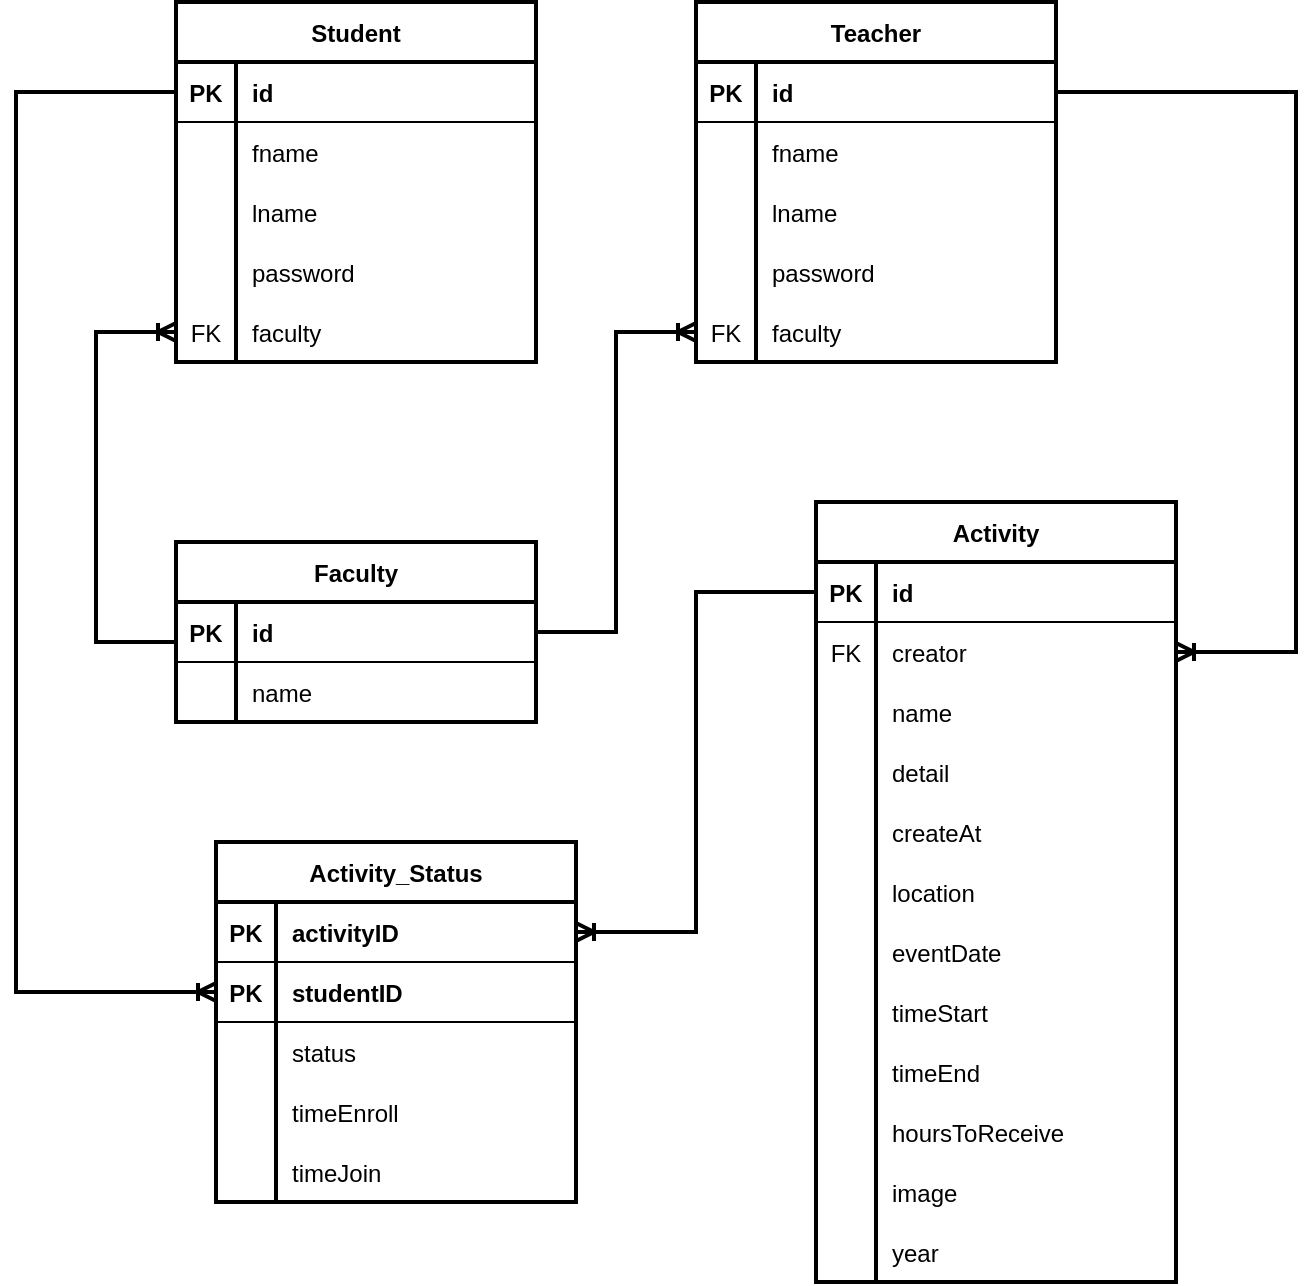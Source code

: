 <mxfile version="20.6.0" type="github" pages="4">
  <diagram id="R2lEEEUBdFMjLlhIrx00" name="Entity Relationship Diagram">
    <mxGraphModel dx="1221" dy="681" grid="1" gridSize="10" guides="1" tooltips="1" connect="1" arrows="1" fold="1" page="1" pageScale="1" pageWidth="719" pageHeight="719" math="0" shadow="0" extFonts="Permanent Marker^https://fonts.googleapis.com/css?family=Permanent+Marker">
      <root>
        <mxCell id="0" />
        <mxCell id="1" parent="0" />
        <mxCell id="esyhRSqTZg4yiv9LOF1y-26" value="Student" style="shape=table;startSize=30;container=1;collapsible=1;childLayout=tableLayout;fixedRows=1;rowLines=0;fontStyle=1;align=center;resizeLast=1;strokeWidth=2;" parent="1" vertex="1">
          <mxGeometry x="120" y="40" width="180" height="180" as="geometry" />
        </mxCell>
        <mxCell id="esyhRSqTZg4yiv9LOF1y-27" value="" style="shape=tableRow;horizontal=0;startSize=0;swimlaneHead=0;swimlaneBody=0;fillColor=none;collapsible=0;dropTarget=0;points=[[0,0.5],[1,0.5]];portConstraint=eastwest;top=0;left=0;right=0;bottom=1;" parent="esyhRSqTZg4yiv9LOF1y-26" vertex="1">
          <mxGeometry y="30" width="180" height="30" as="geometry" />
        </mxCell>
        <mxCell id="esyhRSqTZg4yiv9LOF1y-28" value="PK" style="shape=partialRectangle;connectable=0;fillColor=none;top=0;left=0;bottom=0;right=0;fontStyle=1;overflow=hidden;" parent="esyhRSqTZg4yiv9LOF1y-27" vertex="1">
          <mxGeometry width="30" height="30" as="geometry">
            <mxRectangle width="30" height="30" as="alternateBounds" />
          </mxGeometry>
        </mxCell>
        <mxCell id="esyhRSqTZg4yiv9LOF1y-29" value="id" style="shape=partialRectangle;connectable=0;fillColor=none;top=0;left=0;bottom=0;right=0;align=left;spacingLeft=6;fontStyle=1;overflow=hidden;" parent="esyhRSqTZg4yiv9LOF1y-27" vertex="1">
          <mxGeometry x="30" width="150" height="30" as="geometry">
            <mxRectangle width="150" height="30" as="alternateBounds" />
          </mxGeometry>
        </mxCell>
        <mxCell id="esyhRSqTZg4yiv9LOF1y-30" value="" style="shape=tableRow;horizontal=0;startSize=0;swimlaneHead=0;swimlaneBody=0;fillColor=none;collapsible=0;dropTarget=0;points=[[0,0.5],[1,0.5]];portConstraint=eastwest;top=0;left=0;right=0;bottom=0;" parent="esyhRSqTZg4yiv9LOF1y-26" vertex="1">
          <mxGeometry y="60" width="180" height="30" as="geometry" />
        </mxCell>
        <mxCell id="esyhRSqTZg4yiv9LOF1y-31" value="" style="shape=partialRectangle;connectable=0;fillColor=none;top=0;left=0;bottom=0;right=0;editable=1;overflow=hidden;" parent="esyhRSqTZg4yiv9LOF1y-30" vertex="1">
          <mxGeometry width="30" height="30" as="geometry">
            <mxRectangle width="30" height="30" as="alternateBounds" />
          </mxGeometry>
        </mxCell>
        <mxCell id="esyhRSqTZg4yiv9LOF1y-32" value="fname" style="shape=partialRectangle;connectable=0;fillColor=none;top=0;left=0;bottom=0;right=0;align=left;spacingLeft=6;overflow=hidden;" parent="esyhRSqTZg4yiv9LOF1y-30" vertex="1">
          <mxGeometry x="30" width="150" height="30" as="geometry">
            <mxRectangle width="150" height="30" as="alternateBounds" />
          </mxGeometry>
        </mxCell>
        <mxCell id="esyhRSqTZg4yiv9LOF1y-33" value="" style="shape=tableRow;horizontal=0;startSize=0;swimlaneHead=0;swimlaneBody=0;fillColor=none;collapsible=0;dropTarget=0;points=[[0,0.5],[1,0.5]];portConstraint=eastwest;top=0;left=0;right=0;bottom=0;" parent="esyhRSqTZg4yiv9LOF1y-26" vertex="1">
          <mxGeometry y="90" width="180" height="30" as="geometry" />
        </mxCell>
        <mxCell id="esyhRSqTZg4yiv9LOF1y-34" value="" style="shape=partialRectangle;connectable=0;fillColor=none;top=0;left=0;bottom=0;right=0;editable=1;overflow=hidden;" parent="esyhRSqTZg4yiv9LOF1y-33" vertex="1">
          <mxGeometry width="30" height="30" as="geometry">
            <mxRectangle width="30" height="30" as="alternateBounds" />
          </mxGeometry>
        </mxCell>
        <mxCell id="esyhRSqTZg4yiv9LOF1y-35" value="lname" style="shape=partialRectangle;connectable=0;fillColor=none;top=0;left=0;bottom=0;right=0;align=left;spacingLeft=6;overflow=hidden;" parent="esyhRSqTZg4yiv9LOF1y-33" vertex="1">
          <mxGeometry x="30" width="150" height="30" as="geometry">
            <mxRectangle width="150" height="30" as="alternateBounds" />
          </mxGeometry>
        </mxCell>
        <mxCell id="esyhRSqTZg4yiv9LOF1y-36" value="" style="shape=tableRow;horizontal=0;startSize=0;swimlaneHead=0;swimlaneBody=0;fillColor=none;collapsible=0;dropTarget=0;points=[[0,0.5],[1,0.5]];portConstraint=eastwest;top=0;left=0;right=0;bottom=0;" parent="esyhRSqTZg4yiv9LOF1y-26" vertex="1">
          <mxGeometry y="120" width="180" height="30" as="geometry" />
        </mxCell>
        <mxCell id="esyhRSqTZg4yiv9LOF1y-37" value="" style="shape=partialRectangle;connectable=0;fillColor=none;top=0;left=0;bottom=0;right=0;editable=1;overflow=hidden;" parent="esyhRSqTZg4yiv9LOF1y-36" vertex="1">
          <mxGeometry width="30" height="30" as="geometry">
            <mxRectangle width="30" height="30" as="alternateBounds" />
          </mxGeometry>
        </mxCell>
        <mxCell id="esyhRSqTZg4yiv9LOF1y-38" value="password" style="shape=partialRectangle;connectable=0;fillColor=none;top=0;left=0;bottom=0;right=0;align=left;spacingLeft=6;overflow=hidden;" parent="esyhRSqTZg4yiv9LOF1y-36" vertex="1">
          <mxGeometry x="30" width="150" height="30" as="geometry">
            <mxRectangle width="150" height="30" as="alternateBounds" />
          </mxGeometry>
        </mxCell>
        <mxCell id="esyhRSqTZg4yiv9LOF1y-55" value="" style="shape=tableRow;horizontal=0;startSize=0;swimlaneHead=0;swimlaneBody=0;fillColor=none;collapsible=0;dropTarget=0;points=[[0,0.5],[1,0.5]];portConstraint=eastwest;top=0;left=0;right=0;bottom=1;" parent="esyhRSqTZg4yiv9LOF1y-26" vertex="1">
          <mxGeometry y="150" width="180" height="30" as="geometry" />
        </mxCell>
        <mxCell id="esyhRSqTZg4yiv9LOF1y-56" value="FK" style="shape=partialRectangle;connectable=0;fillColor=none;top=0;left=0;bottom=0;right=0;fontStyle=0;overflow=hidden;" parent="esyhRSqTZg4yiv9LOF1y-55" vertex="1">
          <mxGeometry width="30" height="30" as="geometry">
            <mxRectangle width="30" height="30" as="alternateBounds" />
          </mxGeometry>
        </mxCell>
        <mxCell id="esyhRSqTZg4yiv9LOF1y-57" value="faculty" style="shape=partialRectangle;connectable=0;fillColor=none;top=0;left=0;bottom=0;right=0;align=left;spacingLeft=6;fontStyle=0;overflow=hidden;" parent="esyhRSqTZg4yiv9LOF1y-55" vertex="1">
          <mxGeometry x="30" width="150" height="30" as="geometry">
            <mxRectangle width="150" height="30" as="alternateBounds" />
          </mxGeometry>
        </mxCell>
        <mxCell id="esyhRSqTZg4yiv9LOF1y-58" value="Teacher" style="shape=table;startSize=30;container=1;collapsible=1;childLayout=tableLayout;fixedRows=1;rowLines=0;fontStyle=1;align=center;resizeLast=1;strokeWidth=2;" parent="1" vertex="1">
          <mxGeometry x="380" y="40" width="180" height="180" as="geometry" />
        </mxCell>
        <mxCell id="esyhRSqTZg4yiv9LOF1y-59" value="" style="shape=tableRow;horizontal=0;startSize=0;swimlaneHead=0;swimlaneBody=0;fillColor=none;collapsible=0;dropTarget=0;points=[[0,0.5],[1,0.5]];portConstraint=eastwest;top=0;left=0;right=0;bottom=1;" parent="esyhRSqTZg4yiv9LOF1y-58" vertex="1">
          <mxGeometry y="30" width="180" height="30" as="geometry" />
        </mxCell>
        <mxCell id="esyhRSqTZg4yiv9LOF1y-60" value="PK" style="shape=partialRectangle;connectable=0;fillColor=none;top=0;left=0;bottom=0;right=0;fontStyle=1;overflow=hidden;" parent="esyhRSqTZg4yiv9LOF1y-59" vertex="1">
          <mxGeometry width="30" height="30" as="geometry">
            <mxRectangle width="30" height="30" as="alternateBounds" />
          </mxGeometry>
        </mxCell>
        <mxCell id="esyhRSqTZg4yiv9LOF1y-61" value="id" style="shape=partialRectangle;connectable=0;fillColor=none;top=0;left=0;bottom=0;right=0;align=left;spacingLeft=6;fontStyle=1;overflow=hidden;" parent="esyhRSqTZg4yiv9LOF1y-59" vertex="1">
          <mxGeometry x="30" width="150" height="30" as="geometry">
            <mxRectangle width="150" height="30" as="alternateBounds" />
          </mxGeometry>
        </mxCell>
        <mxCell id="esyhRSqTZg4yiv9LOF1y-62" value="" style="shape=tableRow;horizontal=0;startSize=0;swimlaneHead=0;swimlaneBody=0;fillColor=none;collapsible=0;dropTarget=0;points=[[0,0.5],[1,0.5]];portConstraint=eastwest;top=0;left=0;right=0;bottom=0;" parent="esyhRSqTZg4yiv9LOF1y-58" vertex="1">
          <mxGeometry y="60" width="180" height="30" as="geometry" />
        </mxCell>
        <mxCell id="esyhRSqTZg4yiv9LOF1y-63" value="" style="shape=partialRectangle;connectable=0;fillColor=none;top=0;left=0;bottom=0;right=0;editable=1;overflow=hidden;" parent="esyhRSqTZg4yiv9LOF1y-62" vertex="1">
          <mxGeometry width="30" height="30" as="geometry">
            <mxRectangle width="30" height="30" as="alternateBounds" />
          </mxGeometry>
        </mxCell>
        <mxCell id="esyhRSqTZg4yiv9LOF1y-64" value="fname" style="shape=partialRectangle;connectable=0;fillColor=none;top=0;left=0;bottom=0;right=0;align=left;spacingLeft=6;overflow=hidden;" parent="esyhRSqTZg4yiv9LOF1y-62" vertex="1">
          <mxGeometry x="30" width="150" height="30" as="geometry">
            <mxRectangle width="150" height="30" as="alternateBounds" />
          </mxGeometry>
        </mxCell>
        <mxCell id="esyhRSqTZg4yiv9LOF1y-65" value="" style="shape=tableRow;horizontal=0;startSize=0;swimlaneHead=0;swimlaneBody=0;fillColor=none;collapsible=0;dropTarget=0;points=[[0,0.5],[1,0.5]];portConstraint=eastwest;top=0;left=0;right=0;bottom=0;" parent="esyhRSqTZg4yiv9LOF1y-58" vertex="1">
          <mxGeometry y="90" width="180" height="30" as="geometry" />
        </mxCell>
        <mxCell id="esyhRSqTZg4yiv9LOF1y-66" value="" style="shape=partialRectangle;connectable=0;fillColor=none;top=0;left=0;bottom=0;right=0;editable=1;overflow=hidden;" parent="esyhRSqTZg4yiv9LOF1y-65" vertex="1">
          <mxGeometry width="30" height="30" as="geometry">
            <mxRectangle width="30" height="30" as="alternateBounds" />
          </mxGeometry>
        </mxCell>
        <mxCell id="esyhRSqTZg4yiv9LOF1y-67" value="lname" style="shape=partialRectangle;connectable=0;fillColor=none;top=0;left=0;bottom=0;right=0;align=left;spacingLeft=6;overflow=hidden;" parent="esyhRSqTZg4yiv9LOF1y-65" vertex="1">
          <mxGeometry x="30" width="150" height="30" as="geometry">
            <mxRectangle width="150" height="30" as="alternateBounds" />
          </mxGeometry>
        </mxCell>
        <mxCell id="esyhRSqTZg4yiv9LOF1y-68" value="" style="shape=tableRow;horizontal=0;startSize=0;swimlaneHead=0;swimlaneBody=0;fillColor=none;collapsible=0;dropTarget=0;points=[[0,0.5],[1,0.5]];portConstraint=eastwest;top=0;left=0;right=0;bottom=0;" parent="esyhRSqTZg4yiv9LOF1y-58" vertex="1">
          <mxGeometry y="120" width="180" height="30" as="geometry" />
        </mxCell>
        <mxCell id="esyhRSqTZg4yiv9LOF1y-69" value="" style="shape=partialRectangle;connectable=0;fillColor=none;top=0;left=0;bottom=0;right=0;editable=1;overflow=hidden;" parent="esyhRSqTZg4yiv9LOF1y-68" vertex="1">
          <mxGeometry width="30" height="30" as="geometry">
            <mxRectangle width="30" height="30" as="alternateBounds" />
          </mxGeometry>
        </mxCell>
        <mxCell id="esyhRSqTZg4yiv9LOF1y-70" value="password" style="shape=partialRectangle;connectable=0;fillColor=none;top=0;left=0;bottom=0;right=0;align=left;spacingLeft=6;overflow=hidden;" parent="esyhRSqTZg4yiv9LOF1y-68" vertex="1">
          <mxGeometry x="30" width="150" height="30" as="geometry">
            <mxRectangle width="150" height="30" as="alternateBounds" />
          </mxGeometry>
        </mxCell>
        <mxCell id="esyhRSqTZg4yiv9LOF1y-71" value="" style="shape=tableRow;horizontal=0;startSize=0;swimlaneHead=0;swimlaneBody=0;fillColor=none;collapsible=0;dropTarget=0;points=[[0,0.5],[1,0.5]];portConstraint=eastwest;top=0;left=0;right=0;bottom=1;" parent="esyhRSqTZg4yiv9LOF1y-58" vertex="1">
          <mxGeometry y="150" width="180" height="30" as="geometry" />
        </mxCell>
        <mxCell id="esyhRSqTZg4yiv9LOF1y-72" value="FK" style="shape=partialRectangle;connectable=0;fillColor=none;top=0;left=0;bottom=0;right=0;fontStyle=0;overflow=hidden;" parent="esyhRSqTZg4yiv9LOF1y-71" vertex="1">
          <mxGeometry width="30" height="30" as="geometry">
            <mxRectangle width="30" height="30" as="alternateBounds" />
          </mxGeometry>
        </mxCell>
        <mxCell id="esyhRSqTZg4yiv9LOF1y-73" value="faculty" style="shape=partialRectangle;connectable=0;fillColor=none;top=0;left=0;bottom=0;right=0;align=left;spacingLeft=6;fontStyle=0;overflow=hidden;" parent="esyhRSqTZg4yiv9LOF1y-71" vertex="1">
          <mxGeometry x="30" width="150" height="30" as="geometry">
            <mxRectangle width="150" height="30" as="alternateBounds" />
          </mxGeometry>
        </mxCell>
        <mxCell id="esyhRSqTZg4yiv9LOF1y-74" value="Faculty" style="shape=table;startSize=30;container=1;collapsible=1;childLayout=tableLayout;fixedRows=1;rowLines=0;fontStyle=1;align=center;resizeLast=1;strokeWidth=2;" parent="1" vertex="1">
          <mxGeometry x="120" y="310" width="180" height="90" as="geometry" />
        </mxCell>
        <mxCell id="esyhRSqTZg4yiv9LOF1y-75" value="" style="shape=tableRow;horizontal=0;startSize=0;swimlaneHead=0;swimlaneBody=0;fillColor=none;collapsible=0;dropTarget=0;points=[[0,0.5],[1,0.5]];portConstraint=eastwest;top=0;left=0;right=0;bottom=1;" parent="esyhRSqTZg4yiv9LOF1y-74" vertex="1">
          <mxGeometry y="30" width="180" height="30" as="geometry" />
        </mxCell>
        <mxCell id="esyhRSqTZg4yiv9LOF1y-76" value="PK" style="shape=partialRectangle;connectable=0;fillColor=none;top=0;left=0;bottom=0;right=0;fontStyle=1;overflow=hidden;" parent="esyhRSqTZg4yiv9LOF1y-75" vertex="1">
          <mxGeometry width="30" height="30" as="geometry">
            <mxRectangle width="30" height="30" as="alternateBounds" />
          </mxGeometry>
        </mxCell>
        <mxCell id="esyhRSqTZg4yiv9LOF1y-77" value="id" style="shape=partialRectangle;connectable=0;fillColor=none;top=0;left=0;bottom=0;right=0;align=left;spacingLeft=6;fontStyle=1;overflow=hidden;" parent="esyhRSqTZg4yiv9LOF1y-75" vertex="1">
          <mxGeometry x="30" width="150" height="30" as="geometry">
            <mxRectangle width="150" height="30" as="alternateBounds" />
          </mxGeometry>
        </mxCell>
        <mxCell id="esyhRSqTZg4yiv9LOF1y-78" value="" style="shape=tableRow;horizontal=0;startSize=0;swimlaneHead=0;swimlaneBody=0;fillColor=none;collapsible=0;dropTarget=0;points=[[0,0.5],[1,0.5]];portConstraint=eastwest;top=0;left=0;right=0;bottom=0;" parent="esyhRSqTZg4yiv9LOF1y-74" vertex="1">
          <mxGeometry y="60" width="180" height="30" as="geometry" />
        </mxCell>
        <mxCell id="esyhRSqTZg4yiv9LOF1y-79" value="" style="shape=partialRectangle;connectable=0;fillColor=none;top=0;left=0;bottom=0;right=0;editable=1;overflow=hidden;" parent="esyhRSqTZg4yiv9LOF1y-78" vertex="1">
          <mxGeometry width="30" height="30" as="geometry">
            <mxRectangle width="30" height="30" as="alternateBounds" />
          </mxGeometry>
        </mxCell>
        <mxCell id="esyhRSqTZg4yiv9LOF1y-80" value="name" style="shape=partialRectangle;connectable=0;fillColor=none;top=0;left=0;bottom=0;right=0;align=left;spacingLeft=6;overflow=hidden;" parent="esyhRSqTZg4yiv9LOF1y-78" vertex="1">
          <mxGeometry x="30" width="150" height="30" as="geometry">
            <mxRectangle width="150" height="30" as="alternateBounds" />
          </mxGeometry>
        </mxCell>
        <mxCell id="esyhRSqTZg4yiv9LOF1y-90" value="Activity_Status" style="shape=table;startSize=30;container=1;collapsible=1;childLayout=tableLayout;fixedRows=1;rowLines=0;fontStyle=1;align=center;resizeLast=1;strokeWidth=2;" parent="1" vertex="1">
          <mxGeometry x="140" y="460" width="180" height="180" as="geometry" />
        </mxCell>
        <mxCell id="esyhRSqTZg4yiv9LOF1y-91" value="" style="shape=tableRow;horizontal=0;startSize=0;swimlaneHead=0;swimlaneBody=0;fillColor=none;collapsible=0;dropTarget=0;points=[[0,0.5],[1,0.5]];portConstraint=eastwest;top=0;left=0;right=0;bottom=1;" parent="esyhRSqTZg4yiv9LOF1y-90" vertex="1">
          <mxGeometry y="30" width="180" height="30" as="geometry" />
        </mxCell>
        <mxCell id="esyhRSqTZg4yiv9LOF1y-92" value="PK" style="shape=partialRectangle;connectable=0;fillColor=none;top=0;left=0;bottom=0;right=0;fontStyle=1;overflow=hidden;" parent="esyhRSqTZg4yiv9LOF1y-91" vertex="1">
          <mxGeometry width="30" height="30" as="geometry">
            <mxRectangle width="30" height="30" as="alternateBounds" />
          </mxGeometry>
        </mxCell>
        <mxCell id="esyhRSqTZg4yiv9LOF1y-93" value="activityID" style="shape=partialRectangle;connectable=0;fillColor=none;top=0;left=0;bottom=0;right=0;align=left;spacingLeft=6;fontStyle=1;overflow=hidden;" parent="esyhRSqTZg4yiv9LOF1y-91" vertex="1">
          <mxGeometry x="30" width="150" height="30" as="geometry">
            <mxRectangle width="150" height="30" as="alternateBounds" />
          </mxGeometry>
        </mxCell>
        <mxCell id="esyhRSqTZg4yiv9LOF1y-106" value="" style="shape=tableRow;horizontal=0;startSize=0;swimlaneHead=0;swimlaneBody=0;fillColor=none;collapsible=0;dropTarget=0;points=[[0,0.5],[1,0.5]];portConstraint=eastwest;top=0;left=0;right=0;bottom=1;" parent="esyhRSqTZg4yiv9LOF1y-90" vertex="1">
          <mxGeometry y="60" width="180" height="30" as="geometry" />
        </mxCell>
        <mxCell id="esyhRSqTZg4yiv9LOF1y-107" value="PK" style="shape=partialRectangle;connectable=0;fillColor=none;top=0;left=0;bottom=0;right=0;fontStyle=1;overflow=hidden;" parent="esyhRSqTZg4yiv9LOF1y-106" vertex="1">
          <mxGeometry width="30" height="30" as="geometry">
            <mxRectangle width="30" height="30" as="alternateBounds" />
          </mxGeometry>
        </mxCell>
        <mxCell id="esyhRSqTZg4yiv9LOF1y-108" value="studentID" style="shape=partialRectangle;connectable=0;fillColor=none;top=0;left=0;bottom=0;right=0;align=left;spacingLeft=6;fontStyle=1;overflow=hidden;" parent="esyhRSqTZg4yiv9LOF1y-106" vertex="1">
          <mxGeometry x="30" width="150" height="30" as="geometry">
            <mxRectangle width="150" height="30" as="alternateBounds" />
          </mxGeometry>
        </mxCell>
        <mxCell id="esyhRSqTZg4yiv9LOF1y-94" value="" style="shape=tableRow;horizontal=0;startSize=0;swimlaneHead=0;swimlaneBody=0;fillColor=none;collapsible=0;dropTarget=0;points=[[0,0.5],[1,0.5]];portConstraint=eastwest;top=0;left=0;right=0;bottom=0;" parent="esyhRSqTZg4yiv9LOF1y-90" vertex="1">
          <mxGeometry y="90" width="180" height="30" as="geometry" />
        </mxCell>
        <mxCell id="esyhRSqTZg4yiv9LOF1y-95" value="" style="shape=partialRectangle;connectable=0;fillColor=none;top=0;left=0;bottom=0;right=0;editable=1;overflow=hidden;" parent="esyhRSqTZg4yiv9LOF1y-94" vertex="1">
          <mxGeometry width="30" height="30" as="geometry">
            <mxRectangle width="30" height="30" as="alternateBounds" />
          </mxGeometry>
        </mxCell>
        <mxCell id="esyhRSqTZg4yiv9LOF1y-96" value="status" style="shape=partialRectangle;connectable=0;fillColor=none;top=0;left=0;bottom=0;right=0;align=left;spacingLeft=6;overflow=hidden;" parent="esyhRSqTZg4yiv9LOF1y-94" vertex="1">
          <mxGeometry x="30" width="150" height="30" as="geometry">
            <mxRectangle width="150" height="30" as="alternateBounds" />
          </mxGeometry>
        </mxCell>
        <mxCell id="esyhRSqTZg4yiv9LOF1y-97" value="" style="shape=tableRow;horizontal=0;startSize=0;swimlaneHead=0;swimlaneBody=0;fillColor=none;collapsible=0;dropTarget=0;points=[[0,0.5],[1,0.5]];portConstraint=eastwest;top=0;left=0;right=0;bottom=0;" parent="esyhRSqTZg4yiv9LOF1y-90" vertex="1">
          <mxGeometry y="120" width="180" height="30" as="geometry" />
        </mxCell>
        <mxCell id="esyhRSqTZg4yiv9LOF1y-98" value="" style="shape=partialRectangle;connectable=0;fillColor=none;top=0;left=0;bottom=0;right=0;editable=1;overflow=hidden;" parent="esyhRSqTZg4yiv9LOF1y-97" vertex="1">
          <mxGeometry width="30" height="30" as="geometry">
            <mxRectangle width="30" height="30" as="alternateBounds" />
          </mxGeometry>
        </mxCell>
        <mxCell id="esyhRSqTZg4yiv9LOF1y-99" value="timeEnroll" style="shape=partialRectangle;connectable=0;fillColor=none;top=0;left=0;bottom=0;right=0;align=left;spacingLeft=6;overflow=hidden;" parent="esyhRSqTZg4yiv9LOF1y-97" vertex="1">
          <mxGeometry x="30" width="150" height="30" as="geometry">
            <mxRectangle width="150" height="30" as="alternateBounds" />
          </mxGeometry>
        </mxCell>
        <mxCell id="esyhRSqTZg4yiv9LOF1y-100" value="" style="shape=tableRow;horizontal=0;startSize=0;swimlaneHead=0;swimlaneBody=0;fillColor=none;collapsible=0;dropTarget=0;points=[[0,0.5],[1,0.5]];portConstraint=eastwest;top=0;left=0;right=0;bottom=0;" parent="esyhRSqTZg4yiv9LOF1y-90" vertex="1">
          <mxGeometry y="150" width="180" height="30" as="geometry" />
        </mxCell>
        <mxCell id="esyhRSqTZg4yiv9LOF1y-101" value="" style="shape=partialRectangle;connectable=0;fillColor=none;top=0;left=0;bottom=0;right=0;editable=1;overflow=hidden;" parent="esyhRSqTZg4yiv9LOF1y-100" vertex="1">
          <mxGeometry width="30" height="30" as="geometry">
            <mxRectangle width="30" height="30" as="alternateBounds" />
          </mxGeometry>
        </mxCell>
        <mxCell id="esyhRSqTZg4yiv9LOF1y-102" value="timeJoin" style="shape=partialRectangle;connectable=0;fillColor=none;top=0;left=0;bottom=0;right=0;align=left;spacingLeft=6;overflow=hidden;" parent="esyhRSqTZg4yiv9LOF1y-100" vertex="1">
          <mxGeometry x="30" width="150" height="30" as="geometry">
            <mxRectangle width="150" height="30" as="alternateBounds" />
          </mxGeometry>
        </mxCell>
        <mxCell id="esyhRSqTZg4yiv9LOF1y-109" value="Activity" style="shape=table;startSize=30;container=1;collapsible=1;childLayout=tableLayout;fixedRows=1;rowLines=0;fontStyle=1;align=center;resizeLast=1;strokeWidth=2;" parent="1" vertex="1">
          <mxGeometry x="440" y="290" width="180" height="390" as="geometry" />
        </mxCell>
        <mxCell id="esyhRSqTZg4yiv9LOF1y-110" value="" style="shape=tableRow;horizontal=0;startSize=0;swimlaneHead=0;swimlaneBody=0;fillColor=none;collapsible=0;dropTarget=0;points=[[0,0.5],[1,0.5]];portConstraint=eastwest;top=0;left=0;right=0;bottom=1;" parent="esyhRSqTZg4yiv9LOF1y-109" vertex="1">
          <mxGeometry y="30" width="180" height="30" as="geometry" />
        </mxCell>
        <mxCell id="esyhRSqTZg4yiv9LOF1y-111" value="PK" style="shape=partialRectangle;connectable=0;fillColor=none;top=0;left=0;bottom=0;right=0;fontStyle=1;overflow=hidden;" parent="esyhRSqTZg4yiv9LOF1y-110" vertex="1">
          <mxGeometry width="30" height="30" as="geometry">
            <mxRectangle width="30" height="30" as="alternateBounds" />
          </mxGeometry>
        </mxCell>
        <mxCell id="esyhRSqTZg4yiv9LOF1y-112" value="id" style="shape=partialRectangle;connectable=0;fillColor=none;top=0;left=0;bottom=0;right=0;align=left;spacingLeft=6;fontStyle=1;overflow=hidden;" parent="esyhRSqTZg4yiv9LOF1y-110" vertex="1">
          <mxGeometry x="30" width="150" height="30" as="geometry">
            <mxRectangle width="150" height="30" as="alternateBounds" />
          </mxGeometry>
        </mxCell>
        <mxCell id="esyhRSqTZg4yiv9LOF1y-116" value="" style="shape=tableRow;horizontal=0;startSize=0;swimlaneHead=0;swimlaneBody=0;fillColor=none;collapsible=0;dropTarget=0;points=[[0,0.5],[1,0.5]];portConstraint=eastwest;top=0;left=0;right=0;bottom=0;" parent="esyhRSqTZg4yiv9LOF1y-109" vertex="1">
          <mxGeometry y="60" width="180" height="30" as="geometry" />
        </mxCell>
        <mxCell id="esyhRSqTZg4yiv9LOF1y-117" value="FK" style="shape=partialRectangle;connectable=0;fillColor=none;top=0;left=0;bottom=0;right=0;editable=1;overflow=hidden;" parent="esyhRSqTZg4yiv9LOF1y-116" vertex="1">
          <mxGeometry width="30" height="30" as="geometry">
            <mxRectangle width="30" height="30" as="alternateBounds" />
          </mxGeometry>
        </mxCell>
        <mxCell id="esyhRSqTZg4yiv9LOF1y-118" value="creator" style="shape=partialRectangle;connectable=0;fillColor=none;top=0;left=0;bottom=0;right=0;align=left;spacingLeft=6;overflow=hidden;" parent="esyhRSqTZg4yiv9LOF1y-116" vertex="1">
          <mxGeometry x="30" width="150" height="30" as="geometry">
            <mxRectangle width="150" height="30" as="alternateBounds" />
          </mxGeometry>
        </mxCell>
        <mxCell id="esyhRSqTZg4yiv9LOF1y-153" value="" style="shape=tableRow;horizontal=0;startSize=0;swimlaneHead=0;swimlaneBody=0;fillColor=none;collapsible=0;dropTarget=0;points=[[0,0.5],[1,0.5]];portConstraint=eastwest;top=0;left=0;right=0;bottom=0;" parent="esyhRSqTZg4yiv9LOF1y-109" vertex="1">
          <mxGeometry y="90" width="180" height="30" as="geometry" />
        </mxCell>
        <mxCell id="esyhRSqTZg4yiv9LOF1y-154" value="" style="shape=partialRectangle;connectable=0;fillColor=none;top=0;left=0;bottom=0;right=0;editable=1;overflow=hidden;" parent="esyhRSqTZg4yiv9LOF1y-153" vertex="1">
          <mxGeometry width="30" height="30" as="geometry">
            <mxRectangle width="30" height="30" as="alternateBounds" />
          </mxGeometry>
        </mxCell>
        <mxCell id="esyhRSqTZg4yiv9LOF1y-155" value="name" style="shape=partialRectangle;connectable=0;fillColor=none;top=0;left=0;bottom=0;right=0;align=left;spacingLeft=6;overflow=hidden;" parent="esyhRSqTZg4yiv9LOF1y-153" vertex="1">
          <mxGeometry x="30" width="150" height="30" as="geometry">
            <mxRectangle width="150" height="30" as="alternateBounds" />
          </mxGeometry>
        </mxCell>
        <mxCell id="esyhRSqTZg4yiv9LOF1y-119" value="" style="shape=tableRow;horizontal=0;startSize=0;swimlaneHead=0;swimlaneBody=0;fillColor=none;collapsible=0;dropTarget=0;points=[[0,0.5],[1,0.5]];portConstraint=eastwest;top=0;left=0;right=0;bottom=0;" parent="esyhRSqTZg4yiv9LOF1y-109" vertex="1">
          <mxGeometry y="120" width="180" height="30" as="geometry" />
        </mxCell>
        <mxCell id="esyhRSqTZg4yiv9LOF1y-120" value="" style="shape=partialRectangle;connectable=0;fillColor=none;top=0;left=0;bottom=0;right=0;editable=1;overflow=hidden;" parent="esyhRSqTZg4yiv9LOF1y-119" vertex="1">
          <mxGeometry width="30" height="30" as="geometry">
            <mxRectangle width="30" height="30" as="alternateBounds" />
          </mxGeometry>
        </mxCell>
        <mxCell id="esyhRSqTZg4yiv9LOF1y-121" value="detail" style="shape=partialRectangle;connectable=0;fillColor=none;top=0;left=0;bottom=0;right=0;align=left;spacingLeft=6;overflow=hidden;" parent="esyhRSqTZg4yiv9LOF1y-119" vertex="1">
          <mxGeometry x="30" width="150" height="30" as="geometry">
            <mxRectangle width="150" height="30" as="alternateBounds" />
          </mxGeometry>
        </mxCell>
        <mxCell id="yqC0yZ-GoLXx3mvcpFuO-97" value="" style="shape=tableRow;horizontal=0;startSize=0;swimlaneHead=0;swimlaneBody=0;fillColor=none;collapsible=0;dropTarget=0;points=[[0,0.5],[1,0.5]];portConstraint=eastwest;top=0;left=0;right=0;bottom=0;" vertex="1" parent="esyhRSqTZg4yiv9LOF1y-109">
          <mxGeometry y="150" width="180" height="30" as="geometry" />
        </mxCell>
        <mxCell id="yqC0yZ-GoLXx3mvcpFuO-98" value="" style="shape=partialRectangle;connectable=0;fillColor=none;top=0;left=0;bottom=0;right=0;editable=1;overflow=hidden;" vertex="1" parent="yqC0yZ-GoLXx3mvcpFuO-97">
          <mxGeometry width="30" height="30" as="geometry">
            <mxRectangle width="30" height="30" as="alternateBounds" />
          </mxGeometry>
        </mxCell>
        <mxCell id="yqC0yZ-GoLXx3mvcpFuO-99" value="createAt" style="shape=partialRectangle;connectable=0;fillColor=none;top=0;left=0;bottom=0;right=0;align=left;spacingLeft=6;overflow=hidden;" vertex="1" parent="yqC0yZ-GoLXx3mvcpFuO-97">
          <mxGeometry x="30" width="150" height="30" as="geometry">
            <mxRectangle width="150" height="30" as="alternateBounds" />
          </mxGeometry>
        </mxCell>
        <mxCell id="esyhRSqTZg4yiv9LOF1y-113" value="" style="shape=tableRow;horizontal=0;startSize=0;swimlaneHead=0;swimlaneBody=0;fillColor=none;collapsible=0;dropTarget=0;points=[[0,0.5],[1,0.5]];portConstraint=eastwest;top=0;left=0;right=0;bottom=0;" parent="esyhRSqTZg4yiv9LOF1y-109" vertex="1">
          <mxGeometry y="180" width="180" height="30" as="geometry" />
        </mxCell>
        <mxCell id="esyhRSqTZg4yiv9LOF1y-114" value="" style="shape=partialRectangle;connectable=0;fillColor=none;top=0;left=0;bottom=0;right=0;editable=1;overflow=hidden;" parent="esyhRSqTZg4yiv9LOF1y-113" vertex="1">
          <mxGeometry width="30" height="30" as="geometry">
            <mxRectangle width="30" height="30" as="alternateBounds" />
          </mxGeometry>
        </mxCell>
        <mxCell id="esyhRSqTZg4yiv9LOF1y-115" value="location" style="shape=partialRectangle;connectable=0;fillColor=none;top=0;left=0;bottom=0;right=0;align=left;spacingLeft=6;overflow=hidden;" parent="esyhRSqTZg4yiv9LOF1y-113" vertex="1">
          <mxGeometry x="30" width="150" height="30" as="geometry">
            <mxRectangle width="150" height="30" as="alternateBounds" />
          </mxGeometry>
        </mxCell>
        <mxCell id="esyhRSqTZg4yiv9LOF1y-141" value="" style="shape=tableRow;horizontal=0;startSize=0;swimlaneHead=0;swimlaneBody=0;fillColor=none;collapsible=0;dropTarget=0;points=[[0,0.5],[1,0.5]];portConstraint=eastwest;top=0;left=0;right=0;bottom=0;" parent="esyhRSqTZg4yiv9LOF1y-109" vertex="1">
          <mxGeometry y="210" width="180" height="30" as="geometry" />
        </mxCell>
        <mxCell id="esyhRSqTZg4yiv9LOF1y-142" value="" style="shape=partialRectangle;connectable=0;fillColor=none;top=0;left=0;bottom=0;right=0;editable=1;overflow=hidden;" parent="esyhRSqTZg4yiv9LOF1y-141" vertex="1">
          <mxGeometry width="30" height="30" as="geometry">
            <mxRectangle width="30" height="30" as="alternateBounds" />
          </mxGeometry>
        </mxCell>
        <mxCell id="esyhRSqTZg4yiv9LOF1y-143" value="eventDate" style="shape=partialRectangle;connectable=0;fillColor=none;top=0;left=0;bottom=0;right=0;align=left;spacingLeft=6;overflow=hidden;" parent="esyhRSqTZg4yiv9LOF1y-141" vertex="1">
          <mxGeometry x="30" width="150" height="30" as="geometry">
            <mxRectangle width="150" height="30" as="alternateBounds" />
          </mxGeometry>
        </mxCell>
        <mxCell id="esyhRSqTZg4yiv9LOF1y-144" value="" style="shape=tableRow;horizontal=0;startSize=0;swimlaneHead=0;swimlaneBody=0;fillColor=none;collapsible=0;dropTarget=0;points=[[0,0.5],[1,0.5]];portConstraint=eastwest;top=0;left=0;right=0;bottom=0;" parent="esyhRSqTZg4yiv9LOF1y-109" vertex="1">
          <mxGeometry y="240" width="180" height="30" as="geometry" />
        </mxCell>
        <mxCell id="esyhRSqTZg4yiv9LOF1y-145" value="" style="shape=partialRectangle;connectable=0;fillColor=none;top=0;left=0;bottom=0;right=0;editable=1;overflow=hidden;" parent="esyhRSqTZg4yiv9LOF1y-144" vertex="1">
          <mxGeometry width="30" height="30" as="geometry">
            <mxRectangle width="30" height="30" as="alternateBounds" />
          </mxGeometry>
        </mxCell>
        <mxCell id="esyhRSqTZg4yiv9LOF1y-146" value="timeStart" style="shape=partialRectangle;connectable=0;fillColor=none;top=0;left=0;bottom=0;right=0;align=left;spacingLeft=6;overflow=hidden;" parent="esyhRSqTZg4yiv9LOF1y-144" vertex="1">
          <mxGeometry x="30" width="150" height="30" as="geometry">
            <mxRectangle width="150" height="30" as="alternateBounds" />
          </mxGeometry>
        </mxCell>
        <mxCell id="yqC0yZ-GoLXx3mvcpFuO-60" value="" style="shape=tableRow;horizontal=0;startSize=0;swimlaneHead=0;swimlaneBody=0;fillColor=none;collapsible=0;dropTarget=0;points=[[0,0.5],[1,0.5]];portConstraint=eastwest;top=0;left=0;right=0;bottom=0;" vertex="1" parent="esyhRSqTZg4yiv9LOF1y-109">
          <mxGeometry y="270" width="180" height="30" as="geometry" />
        </mxCell>
        <mxCell id="yqC0yZ-GoLXx3mvcpFuO-61" value="" style="shape=partialRectangle;connectable=0;fillColor=none;top=0;left=0;bottom=0;right=0;editable=1;overflow=hidden;" vertex="1" parent="yqC0yZ-GoLXx3mvcpFuO-60">
          <mxGeometry width="30" height="30" as="geometry">
            <mxRectangle width="30" height="30" as="alternateBounds" />
          </mxGeometry>
        </mxCell>
        <mxCell id="yqC0yZ-GoLXx3mvcpFuO-62" value="timeEnd" style="shape=partialRectangle;connectable=0;fillColor=none;top=0;left=0;bottom=0;right=0;align=left;spacingLeft=6;overflow=hidden;" vertex="1" parent="yqC0yZ-GoLXx3mvcpFuO-60">
          <mxGeometry x="30" width="150" height="30" as="geometry">
            <mxRectangle width="150" height="30" as="alternateBounds" />
          </mxGeometry>
        </mxCell>
        <mxCell id="esyhRSqTZg4yiv9LOF1y-147" value="" style="shape=tableRow;horizontal=0;startSize=0;swimlaneHead=0;swimlaneBody=0;fillColor=none;collapsible=0;dropTarget=0;points=[[0,0.5],[1,0.5]];portConstraint=eastwest;top=0;left=0;right=0;bottom=0;" parent="esyhRSqTZg4yiv9LOF1y-109" vertex="1">
          <mxGeometry y="300" width="180" height="30" as="geometry" />
        </mxCell>
        <mxCell id="esyhRSqTZg4yiv9LOF1y-148" value="" style="shape=partialRectangle;connectable=0;fillColor=none;top=0;left=0;bottom=0;right=0;editable=1;overflow=hidden;" parent="esyhRSqTZg4yiv9LOF1y-147" vertex="1">
          <mxGeometry width="30" height="30" as="geometry">
            <mxRectangle width="30" height="30" as="alternateBounds" />
          </mxGeometry>
        </mxCell>
        <mxCell id="esyhRSqTZg4yiv9LOF1y-149" value="hoursToReceive" style="shape=partialRectangle;connectable=0;fillColor=none;top=0;left=0;bottom=0;right=0;align=left;spacingLeft=6;overflow=hidden;" parent="esyhRSqTZg4yiv9LOF1y-147" vertex="1">
          <mxGeometry x="30" width="150" height="30" as="geometry">
            <mxRectangle width="150" height="30" as="alternateBounds" />
          </mxGeometry>
        </mxCell>
        <mxCell id="esyhRSqTZg4yiv9LOF1y-150" value="" style="shape=tableRow;horizontal=0;startSize=0;swimlaneHead=0;swimlaneBody=0;fillColor=none;collapsible=0;dropTarget=0;points=[[0,0.5],[1,0.5]];portConstraint=eastwest;top=0;left=0;right=0;bottom=0;" parent="esyhRSqTZg4yiv9LOF1y-109" vertex="1">
          <mxGeometry y="330" width="180" height="30" as="geometry" />
        </mxCell>
        <mxCell id="esyhRSqTZg4yiv9LOF1y-151" value="" style="shape=partialRectangle;connectable=0;fillColor=none;top=0;left=0;bottom=0;right=0;editable=1;overflow=hidden;" parent="esyhRSqTZg4yiv9LOF1y-150" vertex="1">
          <mxGeometry width="30" height="30" as="geometry">
            <mxRectangle width="30" height="30" as="alternateBounds" />
          </mxGeometry>
        </mxCell>
        <mxCell id="esyhRSqTZg4yiv9LOF1y-152" value="image" style="shape=partialRectangle;connectable=0;fillColor=none;top=0;left=0;bottom=0;right=0;align=left;spacingLeft=6;overflow=hidden;" parent="esyhRSqTZg4yiv9LOF1y-150" vertex="1">
          <mxGeometry x="30" width="150" height="30" as="geometry">
            <mxRectangle width="150" height="30" as="alternateBounds" />
          </mxGeometry>
        </mxCell>
        <mxCell id="yqC0yZ-GoLXx3mvcpFuO-57" value="" style="shape=tableRow;horizontal=0;startSize=0;swimlaneHead=0;swimlaneBody=0;fillColor=none;collapsible=0;dropTarget=0;points=[[0,0.5],[1,0.5]];portConstraint=eastwest;top=0;left=0;right=0;bottom=0;" vertex="1" parent="esyhRSqTZg4yiv9LOF1y-109">
          <mxGeometry y="360" width="180" height="30" as="geometry" />
        </mxCell>
        <mxCell id="yqC0yZ-GoLXx3mvcpFuO-58" value="" style="shape=partialRectangle;connectable=0;fillColor=none;top=0;left=0;bottom=0;right=0;editable=1;overflow=hidden;" vertex="1" parent="yqC0yZ-GoLXx3mvcpFuO-57">
          <mxGeometry width="30" height="30" as="geometry">
            <mxRectangle width="30" height="30" as="alternateBounds" />
          </mxGeometry>
        </mxCell>
        <mxCell id="yqC0yZ-GoLXx3mvcpFuO-59" value="year" style="shape=partialRectangle;connectable=0;fillColor=none;top=0;left=0;bottom=0;right=0;align=left;spacingLeft=6;overflow=hidden;" vertex="1" parent="yqC0yZ-GoLXx3mvcpFuO-57">
          <mxGeometry x="30" width="150" height="30" as="geometry">
            <mxRectangle width="150" height="30" as="alternateBounds" />
          </mxGeometry>
        </mxCell>
        <mxCell id="esyhRSqTZg4yiv9LOF1y-156" value="" style="edgeStyle=orthogonalEdgeStyle;fontSize=12;html=1;endArrow=ERoneToMany;rounded=0;exitX=1;exitY=0.5;exitDx=0;exitDy=0;entryX=0;entryY=0.5;entryDx=0;entryDy=0;strokeWidth=2;" parent="1" source="esyhRSqTZg4yiv9LOF1y-75" target="esyhRSqTZg4yiv9LOF1y-71" edge="1">
          <mxGeometry width="100" height="100" relative="1" as="geometry">
            <mxPoint x="350" y="390" as="sourcePoint" />
            <mxPoint x="520" y="260" as="targetPoint" />
          </mxGeometry>
        </mxCell>
        <mxCell id="esyhRSqTZg4yiv9LOF1y-158" value="" style="fontSize=12;html=1;endArrow=ERoneToMany;rounded=0;entryX=0;entryY=0.5;entryDx=0;entryDy=0;edgeStyle=orthogonalEdgeStyle;exitX=0;exitY=0.667;exitDx=0;exitDy=0;exitPerimeter=0;strokeWidth=2;" parent="1" source="esyhRSqTZg4yiv9LOF1y-75" target="esyhRSqTZg4yiv9LOF1y-55" edge="1">
          <mxGeometry width="100" height="100" relative="1" as="geometry">
            <mxPoint x="50" y="360" as="sourcePoint" />
            <mxPoint x="150" y="270" as="targetPoint" />
            <Array as="points">
              <mxPoint x="80" y="360" />
              <mxPoint x="80" y="205" />
            </Array>
          </mxGeometry>
        </mxCell>
        <mxCell id="esyhRSqTZg4yiv9LOF1y-159" value="" style="edgeStyle=orthogonalEdgeStyle;fontSize=12;html=1;endArrow=ERoneToMany;rounded=0;entryX=0;entryY=0.5;entryDx=0;entryDy=0;exitX=0;exitY=0.5;exitDx=0;exitDy=0;strokeWidth=2;" parent="1" source="esyhRSqTZg4yiv9LOF1y-27" target="esyhRSqTZg4yiv9LOF1y-106" edge="1">
          <mxGeometry width="100" height="100" relative="1" as="geometry">
            <mxPoint x="20" y="440" as="sourcePoint" />
            <mxPoint x="140" y="530" as="targetPoint" />
            <Array as="points">
              <mxPoint x="40" y="85" />
              <mxPoint x="40" y="535" />
            </Array>
          </mxGeometry>
        </mxCell>
        <mxCell id="esyhRSqTZg4yiv9LOF1y-161" value="" style="edgeStyle=orthogonalEdgeStyle;fontSize=12;html=1;endArrow=ERoneToMany;rounded=0;entryX=1;entryY=0.5;entryDx=0;entryDy=0;exitX=1;exitY=0.5;exitDx=0;exitDy=0;strokeWidth=2;" parent="1" source="esyhRSqTZg4yiv9LOF1y-59" target="esyhRSqTZg4yiv9LOF1y-116" edge="1">
          <mxGeometry width="100" height="100" relative="1" as="geometry">
            <mxPoint x="460" y="390" as="sourcePoint" />
            <mxPoint x="560" y="290" as="targetPoint" />
            <Array as="points">
              <mxPoint x="680" y="85" />
              <mxPoint x="680" y="365" />
            </Array>
          </mxGeometry>
        </mxCell>
        <mxCell id="esyhRSqTZg4yiv9LOF1y-162" value="" style="edgeStyle=orthogonalEdgeStyle;fontSize=12;html=1;endArrow=ERoneToMany;rounded=0;entryX=1;entryY=0.5;entryDx=0;entryDy=0;exitX=0;exitY=0.5;exitDx=0;exitDy=0;strokeWidth=2;" parent="1" source="esyhRSqTZg4yiv9LOF1y-110" target="esyhRSqTZg4yiv9LOF1y-91" edge="1">
          <mxGeometry width="100" height="100" relative="1" as="geometry">
            <mxPoint x="460" y="390" as="sourcePoint" />
            <mxPoint x="560" y="290" as="targetPoint" />
          </mxGeometry>
        </mxCell>
      </root>
    </mxGraphModel>
  </diagram>
  <diagram id="wwe7_tNX3QTFJGJZgksO" name="Context Diagram">
    <mxGraphModel dx="1038" dy="579" grid="1" gridSize="10" guides="1" tooltips="1" connect="1" arrows="1" fold="1" page="1" pageScale="1" pageWidth="660" pageHeight="440" math="0" shadow="0">
      <root>
        <mxCell id="0" />
        <mxCell id="1" parent="0" />
        <mxCell id="YcezZDshK6aGUk0AWoAK-31" value="" style="group;verticalAlign=middle;" vertex="1" connectable="0" parent="1">
          <mxGeometry x="270" y="170" width="120" height="105" as="geometry" />
        </mxCell>
        <mxCell id="YcezZDshK6aGUk0AWoAK-28" value="" style="rounded=1;whiteSpace=wrap;html=1;absoluteArcSize=1;arcSize=14;strokeWidth=2;fillColor=none;" vertex="1" parent="YcezZDshK6aGUk0AWoAK-31">
          <mxGeometry width="120" height="100" as="geometry" />
        </mxCell>
        <mxCell id="YcezZDshK6aGUk0AWoAK-35" value="" style="group" vertex="1" connectable="0" parent="YcezZDshK6aGUk0AWoAK-31">
          <mxGeometry width="120" height="100" as="geometry" />
        </mxCell>
        <mxCell id="YcezZDshK6aGUk0AWoAK-30" value="" style="shape=partialRectangle;whiteSpace=wrap;html=1;right=0;top=0;bottom=0;fillColor=none;routingCenterX=-0.5;rounded=1;rotation=90;strokeWidth=2;" vertex="1" parent="YcezZDshK6aGUk0AWoAK-35">
          <mxGeometry x="25" y="5" width="70" height="120" as="geometry" />
        </mxCell>
        <mxCell id="YcezZDshK6aGUk0AWoAK-34" value="" style="group" vertex="1" connectable="0" parent="YcezZDshK6aGUk0AWoAK-35">
          <mxGeometry width="120" height="90" as="geometry" />
        </mxCell>
        <mxCell id="YcezZDshK6aGUk0AWoAK-32" value="0" style="text;html=1;resizable=0;autosize=1;align=center;verticalAlign=middle;points=[];fillColor=none;rounded=0;strokeWidth=2;" vertex="1" parent="YcezZDshK6aGUk0AWoAK-34">
          <mxGeometry x="45" width="30" height="30" as="geometry" />
        </mxCell>
        <mxCell id="YcezZDshK6aGUk0AWoAK-37" value="&lt;p style=&quot;orphans: 2; text-indent: 0px; widows: 2; background-color: rgb(248, 249, 250); text-decoration-thickness: initial; text-decoration-style: initial; text-decoration-color: initial; line-height: 100%;&quot;&gt;&lt;font color=&quot;#000000&quot;&gt;ระบบงานเก็บชั่วโมง&lt;br&gt;ทุนกิจกรรม&lt;/font&gt;&lt;br&gt;&lt;/p&gt;" style="text;whiteSpace=wrap;html=1;fontColor=#095C86;align=center;verticalAlign=middle;" vertex="1" parent="YcezZDshK6aGUk0AWoAK-35">
          <mxGeometry y="35" width="120" height="60" as="geometry" />
        </mxCell>
        <mxCell id="YcezZDshK6aGUk0AWoAK-38" value="" style="group" vertex="1" connectable="0" parent="1">
          <mxGeometry x="40" y="40" width="100" height="100" as="geometry" />
        </mxCell>
        <mxCell id="YcezZDshK6aGUk0AWoAK-21" value="&lt;p style=&quot;line-height: 120%;&quot;&gt;&lt;br&gt;&lt;/p&gt;" style="rounded=0;whiteSpace=wrap;html=1;absoluteArcSize=1;arcSize=14;strokeWidth=2;fillColor=none;" vertex="1" parent="YcezZDshK6aGUk0AWoAK-38">
          <mxGeometry width="100" height="100" as="geometry" />
        </mxCell>
        <mxCell id="YcezZDshK6aGUk0AWoAK-36" value="&lt;p style=&quot;color: rgb(0, 0, 0); font-family: Helvetica; font-size: 12px; font-style: normal; font-variant-ligatures: normal; font-variant-caps: normal; font-weight: 400; letter-spacing: normal; orphans: 2; text-indent: 0px; text-transform: none; widows: 2; word-spacing: 0px; -webkit-text-stroke-width: 0px; background-color: rgb(248, 249, 250); text-decoration-thickness: initial; text-decoration-style: initial; text-decoration-color: initial; line-height: 100%;&quot;&gt;นักศึกษาทุนของ&lt;span style=&quot;background-color: initial;&quot;&gt;มหาวิทยาลัยรังสิต&lt;/span&gt;&lt;br&gt;&lt;/p&gt;" style="text;whiteSpace=wrap;html=1;fontColor=#095C86;align=center;verticalAlign=middle;" vertex="1" parent="YcezZDshK6aGUk0AWoAK-38">
          <mxGeometry y="20" width="100" height="60" as="geometry" />
        </mxCell>
        <mxCell id="YcezZDshK6aGUk0AWoAK-39" value="" style="group" vertex="1" connectable="0" parent="1">
          <mxGeometry x="40" y="170" width="100" height="100" as="geometry" />
        </mxCell>
        <mxCell id="YcezZDshK6aGUk0AWoAK-40" value="&lt;p style=&quot;line-height: 120%;&quot;&gt;&lt;br&gt;&lt;/p&gt;" style="rounded=0;whiteSpace=wrap;html=1;absoluteArcSize=1;arcSize=14;strokeWidth=2;fillColor=none;" vertex="1" parent="YcezZDshK6aGUk0AWoAK-39">
          <mxGeometry width="100" height="100" as="geometry" />
        </mxCell>
        <mxCell id="YcezZDshK6aGUk0AWoAK-41" value="&lt;p style=&quot;orphans: 2; text-indent: 0px; widows: 2; background-color: rgb(248, 249, 250); text-decoration-thickness: initial; text-decoration-style: initial; text-decoration-color: initial; line-height: 100%;&quot;&gt;&lt;font color=&quot;#000000&quot;&gt;อาจารย์หรือ หน่วยงานที่จัดกิจกรรม&lt;/font&gt;&lt;br&gt;&lt;/p&gt;" style="text;whiteSpace=wrap;html=1;fontColor=#095C86;align=center;verticalAlign=middle;" vertex="1" parent="YcezZDshK6aGUk0AWoAK-39">
          <mxGeometry y="20" width="100" height="60" as="geometry" />
        </mxCell>
        <mxCell id="YcezZDshK6aGUk0AWoAK-46" value="" style="group" vertex="1" connectable="0" parent="1">
          <mxGeometry x="40" y="300" width="100" height="100" as="geometry" />
        </mxCell>
        <mxCell id="YcezZDshK6aGUk0AWoAK-47" value="&lt;p style=&quot;line-height: 120%;&quot;&gt;&lt;br&gt;&lt;/p&gt;" style="rounded=0;whiteSpace=wrap;html=1;absoluteArcSize=1;arcSize=14;strokeWidth=2;fillColor=none;" vertex="1" parent="YcezZDshK6aGUk0AWoAK-46">
          <mxGeometry width="100" height="100" as="geometry" />
        </mxCell>
        <mxCell id="YcezZDshK6aGUk0AWoAK-48" value="&lt;p style=&quot;orphans: 2; text-indent: 0px; widows: 2; background-color: rgb(248, 249, 250); text-decoration-thickness: initial; text-decoration-style: initial; text-decoration-color: initial; line-height: 100%;&quot;&gt;&lt;font color=&quot;#000000&quot;&gt;ผู้ดูแลระบบ&lt;/font&gt;&lt;br&gt;&lt;/p&gt;" style="text;whiteSpace=wrap;html=1;fontColor=#095C86;align=center;verticalAlign=middle;" vertex="1" parent="YcezZDshK6aGUk0AWoAK-46">
          <mxGeometry y="20" width="100" height="60" as="geometry" />
        </mxCell>
        <mxCell id="YcezZDshK6aGUk0AWoAK-49" value="" style="group" vertex="1" connectable="0" parent="1">
          <mxGeometry x="520" y="175" width="100" height="100" as="geometry" />
        </mxCell>
        <mxCell id="YcezZDshK6aGUk0AWoAK-50" value="&lt;p style=&quot;line-height: 120%;&quot;&gt;&lt;br&gt;&lt;/p&gt;" style="rounded=0;whiteSpace=wrap;html=1;absoluteArcSize=1;arcSize=14;strokeWidth=2;fillColor=none;" vertex="1" parent="YcezZDshK6aGUk0AWoAK-49">
          <mxGeometry width="100" height="100" as="geometry" />
        </mxCell>
        <mxCell id="YcezZDshK6aGUk0AWoAK-51" value="&lt;p style=&quot;orphans: 2; text-indent: 0px; widows: 2; background-color: rgb(248, 249, 250); text-decoration-thickness: initial; text-decoration-style: initial; text-decoration-color: initial; line-height: 100%;&quot;&gt;&lt;font color=&quot;#000000&quot;&gt;ศูนย์นักศึกษาทุน แห่งมหาวิทยาลัยรังสิต&lt;/font&gt;&lt;br&gt;&lt;/p&gt;" style="text;whiteSpace=wrap;html=1;fontColor=#095C86;align=center;verticalAlign=middle;" vertex="1" parent="YcezZDshK6aGUk0AWoAK-49">
          <mxGeometry y="20" width="100" height="60" as="geometry" />
        </mxCell>
        <mxCell id="mWZKNS6DCEkVCs53vL7b-3" value="&lt;font color=&quot;#000000&quot;&gt;รายงานข้อมูล&lt;br&gt;นักศึกษาทุน&lt;/font&gt;" style="html=1;verticalAlign=bottom;endArrow=block;rounded=0;strokeWidth=2;fontColor=#095C86;fillColor=none;entryX=0;entryY=0.583;entryDx=0;entryDy=0;entryPerimeter=0;" edge="1" parent="1">
          <mxGeometry x="-0.077" y="-10" width="80" relative="1" as="geometry">
            <mxPoint x="390" y="230" as="sourcePoint" />
            <mxPoint x="520" y="229.98" as="targetPoint" />
            <mxPoint as="offset" />
          </mxGeometry>
        </mxCell>
        <mxCell id="mWZKNS6DCEkVCs53vL7b-5" value="&lt;font color=&quot;#000000&quot;&gt;ชื่อผู้ใช้และรหัสผ่าน&lt;/font&gt;" style="html=1;verticalAlign=bottom;endArrow=block;rounded=0;strokeWidth=2;fontColor=#095C86;fillColor=none;" edge="1" parent="1">
          <mxGeometry x="-0.184" y="-10" width="80" relative="1" as="geometry">
            <mxPoint x="140" y="89.52" as="sourcePoint" />
            <mxPoint x="330" y="170" as="targetPoint" />
            <mxPoint as="offset" />
            <Array as="points">
              <mxPoint x="330" y="90" />
            </Array>
          </mxGeometry>
        </mxCell>
        <mxCell id="mWZKNS6DCEkVCs53vL7b-6" value="&lt;font color=&quot;#000000&quot;&gt;ชื่อผู้ใช้&lt;br&gt;และรหัสผ่าน&lt;/font&gt;" style="html=1;verticalAlign=bottom;endArrow=block;rounded=0;strokeWidth=2;fontColor=#095C86;fillColor=none;entryX=0;entryY=0.25;entryDx=0;entryDy=0;entryPerimeter=0;exitX=1;exitY=0.5;exitDx=0;exitDy=0;" edge="1" parent="1" source="YcezZDshK6aGUk0AWoAK-41" target="YcezZDshK6aGUk0AWoAK-37">
          <mxGeometry x="-0.184" y="-10" width="80" relative="1" as="geometry">
            <mxPoint x="150.0" y="99.52" as="sourcePoint" />
            <mxPoint x="340" y="180" as="targetPoint" />
            <mxPoint as="offset" />
            <Array as="points">
              <mxPoint x="220" y="220" />
            </Array>
          </mxGeometry>
        </mxCell>
        <mxCell id="mWZKNS6DCEkVCs53vL7b-7" value="&lt;font color=&quot;#000000&quot;&gt;ชื่อผู้ใช้และรหัสผ่าน&lt;/font&gt;" style="html=1;verticalAlign=bottom;endArrow=block;rounded=0;strokeWidth=2;fontColor=#095C86;fillColor=none;entryX=0.5;entryY=1;entryDx=0;entryDy=0;exitX=1;exitY=0.5;exitDx=0;exitDy=0;" edge="1" parent="1" source="YcezZDshK6aGUk0AWoAK-48" target="YcezZDshK6aGUk0AWoAK-28">
          <mxGeometry x="-0.184" y="-10" width="80" relative="1" as="geometry">
            <mxPoint x="160.0" y="109.52" as="sourcePoint" />
            <mxPoint x="350" y="190" as="targetPoint" />
            <mxPoint as="offset" />
            <Array as="points">
              <mxPoint x="330" y="350" />
            </Array>
          </mxGeometry>
        </mxCell>
      </root>
    </mxGraphModel>
  </diagram>
  <diagram name="Data Flow Diagram" id="YBkwKQgPgdPOoo1dxFqp">
    <mxGraphModel dx="1597" dy="891" grid="1" gridSize="10" guides="1" tooltips="1" connect="1" arrows="1" fold="1" page="1" pageScale="1" pageWidth="1200" pageHeight="1200" math="0" shadow="0">
      <root>
        <mxCell id="yW2MhjZLvxJCwgjgdsqQ-0" />
        <mxCell id="yW2MhjZLvxJCwgjgdsqQ-1" parent="yW2MhjZLvxJCwgjgdsqQ-0" />
        <mxCell id="yW2MhjZLvxJCwgjgdsqQ-2" value="" style="group;verticalAlign=middle;" vertex="1" connectable="0" parent="yW2MhjZLvxJCwgjgdsqQ-1">
          <mxGeometry x="290" y="170" width="120" height="105" as="geometry" />
        </mxCell>
        <mxCell id="yW2MhjZLvxJCwgjgdsqQ-3" value="" style="rounded=1;whiteSpace=wrap;html=1;absoluteArcSize=1;arcSize=14;strokeWidth=2;fillColor=none;" vertex="1" parent="yW2MhjZLvxJCwgjgdsqQ-2">
          <mxGeometry width="120" height="100" as="geometry" />
        </mxCell>
        <mxCell id="yW2MhjZLvxJCwgjgdsqQ-4" value="" style="group" vertex="1" connectable="0" parent="yW2MhjZLvxJCwgjgdsqQ-2">
          <mxGeometry width="120" height="100" as="geometry" />
        </mxCell>
        <mxCell id="yW2MhjZLvxJCwgjgdsqQ-5" value="" style="shape=partialRectangle;whiteSpace=wrap;html=1;right=0;top=0;bottom=0;fillColor=none;routingCenterX=-0.5;rounded=1;rotation=90;strokeWidth=2;" vertex="1" parent="yW2MhjZLvxJCwgjgdsqQ-4">
          <mxGeometry x="25" y="5" width="70" height="120" as="geometry" />
        </mxCell>
        <mxCell id="yW2MhjZLvxJCwgjgdsqQ-6" value="" style="group" vertex="1" connectable="0" parent="yW2MhjZLvxJCwgjgdsqQ-4">
          <mxGeometry width="120" height="90" as="geometry" />
        </mxCell>
        <mxCell id="yW2MhjZLvxJCwgjgdsqQ-7" value="1.0" style="text;html=1;resizable=0;autosize=1;align=center;verticalAlign=middle;points=[];fillColor=none;rounded=0;strokeWidth=2;" vertex="1" parent="yW2MhjZLvxJCwgjgdsqQ-6">
          <mxGeometry x="40" width="40" height="30" as="geometry" />
        </mxCell>
        <mxCell id="yW2MhjZLvxJCwgjgdsqQ-8" value="&lt;p style=&quot;orphans: 2; text-indent: 0px; widows: 2; background-color: rgb(248, 249, 250); text-decoration-thickness: initial; text-decoration-style: initial; text-decoration-color: initial; line-height: 100%;&quot;&gt;&lt;font color=&quot;#000000&quot;&gt;ระบบงานเก็บชั่วโมง&lt;br&gt;ทุนกิจกรรม&lt;/font&gt;&lt;br&gt;&lt;/p&gt;" style="text;whiteSpace=wrap;html=1;fontColor=#095C86;align=center;verticalAlign=middle;" vertex="1" parent="yW2MhjZLvxJCwgjgdsqQ-4">
          <mxGeometry y="35" width="120" height="60" as="geometry" />
        </mxCell>
        <mxCell id="yW2MhjZLvxJCwgjgdsqQ-9" value="" style="group" vertex="1" connectable="0" parent="yW2MhjZLvxJCwgjgdsqQ-1">
          <mxGeometry x="60" y="40" width="100" height="100" as="geometry" />
        </mxCell>
        <mxCell id="yW2MhjZLvxJCwgjgdsqQ-10" value="&lt;p style=&quot;line-height: 120%;&quot;&gt;&lt;br&gt;&lt;/p&gt;" style="rounded=0;whiteSpace=wrap;html=1;absoluteArcSize=1;arcSize=14;strokeWidth=2;fillColor=none;" vertex="1" parent="yW2MhjZLvxJCwgjgdsqQ-9">
          <mxGeometry width="100" height="100" as="geometry" />
        </mxCell>
        <mxCell id="yW2MhjZLvxJCwgjgdsqQ-11" value="&lt;p style=&quot;color: rgb(0, 0, 0); font-family: Helvetica; font-size: 12px; font-style: normal; font-variant-ligatures: normal; font-variant-caps: normal; font-weight: 400; letter-spacing: normal; orphans: 2; text-indent: 0px; text-transform: none; widows: 2; word-spacing: 0px; -webkit-text-stroke-width: 0px; background-color: rgb(248, 249, 250); text-decoration-thickness: initial; text-decoration-style: initial; text-decoration-color: initial; line-height: 100%;&quot;&gt;นักศึกษาทุนของ&lt;span style=&quot;background-color: initial;&quot;&gt;มหาวิทยาลัยรังสิต&lt;/span&gt;&lt;br&gt;&lt;/p&gt;" style="text;whiteSpace=wrap;html=1;fontColor=#095C86;align=center;verticalAlign=middle;" vertex="1" parent="yW2MhjZLvxJCwgjgdsqQ-9">
          <mxGeometry y="20" width="100" height="60" as="geometry" />
        </mxCell>
        <mxCell id="yW2MhjZLvxJCwgjgdsqQ-12" value="" style="group" vertex="1" connectable="0" parent="yW2MhjZLvxJCwgjgdsqQ-1">
          <mxGeometry x="60" y="170" width="100" height="100" as="geometry" />
        </mxCell>
        <mxCell id="yW2MhjZLvxJCwgjgdsqQ-13" value="&lt;p style=&quot;line-height: 120%;&quot;&gt;&lt;br&gt;&lt;/p&gt;" style="rounded=0;whiteSpace=wrap;html=1;absoluteArcSize=1;arcSize=14;strokeWidth=2;fillColor=none;" vertex="1" parent="yW2MhjZLvxJCwgjgdsqQ-12">
          <mxGeometry width="100" height="100" as="geometry" />
        </mxCell>
        <mxCell id="yW2MhjZLvxJCwgjgdsqQ-14" value="&lt;p style=&quot;orphans: 2; text-indent: 0px; widows: 2; background-color: rgb(248, 249, 250); text-decoration-thickness: initial; text-decoration-style: initial; text-decoration-color: initial; line-height: 100%;&quot;&gt;&lt;font color=&quot;#000000&quot;&gt;อาจารย์หรือหน่วยงานที่จัดกิจกรรม&lt;/font&gt;&lt;br&gt;&lt;/p&gt;" style="text;whiteSpace=wrap;html=1;fontColor=#095C86;align=center;verticalAlign=middle;" vertex="1" parent="yW2MhjZLvxJCwgjgdsqQ-12">
          <mxGeometry y="20" width="100" height="60" as="geometry" />
        </mxCell>
        <mxCell id="yW2MhjZLvxJCwgjgdsqQ-15" value="" style="group" vertex="1" connectable="0" parent="yW2MhjZLvxJCwgjgdsqQ-1">
          <mxGeometry x="60" y="300" width="100" height="100" as="geometry" />
        </mxCell>
        <mxCell id="yW2MhjZLvxJCwgjgdsqQ-16" value="&lt;p style=&quot;line-height: 120%;&quot;&gt;&lt;br&gt;&lt;/p&gt;" style="rounded=0;whiteSpace=wrap;html=1;absoluteArcSize=1;arcSize=14;strokeWidth=2;fillColor=none;" vertex="1" parent="yW2MhjZLvxJCwgjgdsqQ-15">
          <mxGeometry width="100" height="100" as="geometry" />
        </mxCell>
        <mxCell id="yW2MhjZLvxJCwgjgdsqQ-17" value="&lt;p style=&quot;orphans: 2; text-indent: 0px; widows: 2; background-color: rgb(248, 249, 250); text-decoration-thickness: initial; text-decoration-style: initial; text-decoration-color: initial; line-height: 100%;&quot;&gt;&lt;font color=&quot;#000000&quot;&gt;ผู้ดูแลระบบ&lt;/font&gt;&lt;br&gt;&lt;/p&gt;" style="text;whiteSpace=wrap;html=1;fontColor=#095C86;align=center;verticalAlign=middle;" vertex="1" parent="yW2MhjZLvxJCwgjgdsqQ-15">
          <mxGeometry y="20" width="100" height="60" as="geometry" />
        </mxCell>
        <mxCell id="yW2MhjZLvxJCwgjgdsqQ-18" value="" style="group" vertex="1" connectable="0" parent="yW2MhjZLvxJCwgjgdsqQ-1">
          <mxGeometry x="840" y="430" width="100" height="100" as="geometry" />
        </mxCell>
        <mxCell id="yW2MhjZLvxJCwgjgdsqQ-19" value="&lt;p style=&quot;line-height: 120%;&quot;&gt;&lt;br&gt;&lt;/p&gt;" style="rounded=0;whiteSpace=wrap;html=1;absoluteArcSize=1;arcSize=14;strokeWidth=2;fillColor=none;" vertex="1" parent="yW2MhjZLvxJCwgjgdsqQ-18">
          <mxGeometry width="100" height="100" as="geometry" />
        </mxCell>
        <mxCell id="yW2MhjZLvxJCwgjgdsqQ-20" value="&lt;p style=&quot;orphans: 2; text-indent: 0px; widows: 2; background-color: rgb(248, 249, 250); text-decoration-thickness: initial; text-decoration-style: initial; text-decoration-color: initial; line-height: 100%;&quot;&gt;&lt;font color=&quot;#000000&quot;&gt;ศูนย์นักศึกษาทุน แห่งมหาวิทยาลัยรังสิต&lt;/font&gt;&lt;br&gt;&lt;/p&gt;" style="text;whiteSpace=wrap;html=1;fontColor=#095C86;align=center;verticalAlign=middle;" vertex="1" parent="yW2MhjZLvxJCwgjgdsqQ-18">
          <mxGeometry y="20" width="100" height="60" as="geometry" />
        </mxCell>
        <mxCell id="yW2MhjZLvxJCwgjgdsqQ-21" value="&lt;font color=&quot;#000000&quot;&gt;ข้อมูลผู้ใช้&lt;/font&gt;" style="html=1;verticalAlign=bottom;endArrow=none;rounded=0;strokeWidth=2;fontColor=#095C86;fillColor=none;entryX=0;entryY=0.583;entryDx=0;entryDy=0;entryPerimeter=0;startArrow=block;startFill=1;endFill=0;" edge="1" parent="yW2MhjZLvxJCwgjgdsqQ-1">
          <mxGeometry x="-0.077" y="-10" width="80" relative="1" as="geometry">
            <mxPoint x="410" y="230" as="sourcePoint" />
            <mxPoint x="540" y="229.98" as="targetPoint" />
            <mxPoint as="offset" />
          </mxGeometry>
        </mxCell>
        <mxCell id="yW2MhjZLvxJCwgjgdsqQ-22" value="&lt;font color=&quot;#000000&quot;&gt;ชื่อผู้ใช้และรหัสผ่าน&lt;/font&gt;" style="html=1;verticalAlign=bottom;endArrow=block;rounded=0;strokeWidth=2;fontColor=#095C86;fillColor=none;" edge="1" parent="yW2MhjZLvxJCwgjgdsqQ-1">
          <mxGeometry x="-0.184" y="-10" width="80" relative="1" as="geometry">
            <mxPoint x="160" y="89.52" as="sourcePoint" />
            <mxPoint x="350" y="170" as="targetPoint" />
            <mxPoint as="offset" />
            <Array as="points">
              <mxPoint x="350" y="90" />
            </Array>
          </mxGeometry>
        </mxCell>
        <mxCell id="yW2MhjZLvxJCwgjgdsqQ-23" value="&lt;font color=&quot;#000000&quot;&gt;ชื่อผู้ใช้&lt;br&gt;และรหัสผ่าน&lt;/font&gt;" style="html=1;verticalAlign=bottom;endArrow=block;rounded=0;strokeWidth=2;fontColor=#095C86;fillColor=none;entryX=0;entryY=0.25;entryDx=0;entryDy=0;entryPerimeter=0;exitX=1;exitY=0.5;exitDx=0;exitDy=0;" edge="1" parent="yW2MhjZLvxJCwgjgdsqQ-1" source="yW2MhjZLvxJCwgjgdsqQ-14" target="yW2MhjZLvxJCwgjgdsqQ-8">
          <mxGeometry x="-0.184" y="-10" width="80" relative="1" as="geometry">
            <mxPoint x="170.0" y="99.52" as="sourcePoint" />
            <mxPoint x="360" y="180" as="targetPoint" />
            <mxPoint as="offset" />
            <Array as="points">
              <mxPoint x="240" y="220" />
            </Array>
          </mxGeometry>
        </mxCell>
        <mxCell id="yW2MhjZLvxJCwgjgdsqQ-24" value="&lt;font color=&quot;#000000&quot;&gt;ชื่อผู้ใช้และรหัสผ่าน&lt;/font&gt;" style="html=1;verticalAlign=bottom;endArrow=block;rounded=0;strokeWidth=2;fontColor=#095C86;fillColor=none;entryX=0.5;entryY=1;entryDx=0;entryDy=0;exitX=1;exitY=0.5;exitDx=0;exitDy=0;" edge="1" parent="yW2MhjZLvxJCwgjgdsqQ-1" source="yW2MhjZLvxJCwgjgdsqQ-17" target="yW2MhjZLvxJCwgjgdsqQ-3">
          <mxGeometry x="-0.184" y="-10" width="80" relative="1" as="geometry">
            <mxPoint x="180.0" y="109.52" as="sourcePoint" />
            <mxPoint x="370" y="190" as="targetPoint" />
            <mxPoint as="offset" />
            <Array as="points">
              <mxPoint x="350" y="350" />
            </Array>
          </mxGeometry>
        </mxCell>
        <mxCell id="w2U7f6DHupVT3II3fa4w-0" value="" style="group" vertex="1" connectable="0" parent="yW2MhjZLvxJCwgjgdsqQ-1">
          <mxGeometry x="540" y="210" width="160" height="40" as="geometry" />
        </mxCell>
        <mxCell id="w2U7f6DHupVT3II3fa4w-1" value="" style="strokeWidth=2;html=1;shape=mxgraph.flowchart.annotation_1;align=left;pointerEvents=1;rounded=0;fillColor=none;" vertex="1" parent="w2U7f6DHupVT3II3fa4w-0">
          <mxGeometry width="160" height="40" as="geometry" />
        </mxCell>
        <mxCell id="w2U7f6DHupVT3II3fa4w-2" value="D1" style="rounded=0;whiteSpace=wrap;html=1;absoluteArcSize=1;arcSize=14;strokeWidth=2;fillColor=none;" vertex="1" parent="w2U7f6DHupVT3II3fa4w-0">
          <mxGeometry width="40" height="40" as="geometry" />
        </mxCell>
        <mxCell id="LdnUPirUzb_nFGU-eR1H-0" value="ข้อมูลผู้ใช้" style="text;html=1;resizable=0;autosize=1;align=center;verticalAlign=middle;points=[];fillColor=none;strokeColor=none;rounded=0;strokeWidth=2;fontColor=#000000;" vertex="1" parent="w2U7f6DHupVT3II3fa4w-0">
          <mxGeometry x="40" y="5" width="70" height="30" as="geometry" />
        </mxCell>
        <mxCell id="LdnUPirUzb_nFGU-eR1H-1" value="" style="group;verticalAlign=middle;" vertex="1" connectable="0" parent="yW2MhjZLvxJCwgjgdsqQ-1">
          <mxGeometry x="600" y="300" width="120" height="105" as="geometry" />
        </mxCell>
        <mxCell id="LdnUPirUzb_nFGU-eR1H-2" value="" style="rounded=1;whiteSpace=wrap;html=1;absoluteArcSize=1;arcSize=14;strokeWidth=2;fillColor=none;" vertex="1" parent="LdnUPirUzb_nFGU-eR1H-1">
          <mxGeometry width="120" height="100" as="geometry" />
        </mxCell>
        <mxCell id="LdnUPirUzb_nFGU-eR1H-3" value="" style="group" vertex="1" connectable="0" parent="LdnUPirUzb_nFGU-eR1H-1">
          <mxGeometry width="120" height="100" as="geometry" />
        </mxCell>
        <mxCell id="LdnUPirUzb_nFGU-eR1H-4" value="" style="shape=partialRectangle;whiteSpace=wrap;html=1;right=0;top=0;bottom=0;fillColor=none;routingCenterX=-0.5;rounded=1;rotation=90;strokeWidth=2;" vertex="1" parent="LdnUPirUzb_nFGU-eR1H-3">
          <mxGeometry x="25" y="5" width="70" height="120" as="geometry" />
        </mxCell>
        <mxCell id="LdnUPirUzb_nFGU-eR1H-5" value="" style="group" vertex="1" connectable="0" parent="LdnUPirUzb_nFGU-eR1H-3">
          <mxGeometry width="120" height="90" as="geometry" />
        </mxCell>
        <mxCell id="LdnUPirUzb_nFGU-eR1H-6" value="6.0" style="text;html=1;resizable=0;autosize=1;align=center;verticalAlign=middle;points=[];fillColor=none;rounded=0;strokeWidth=2;" vertex="1" parent="LdnUPirUzb_nFGU-eR1H-5">
          <mxGeometry x="40" width="40" height="30" as="geometry" />
        </mxCell>
        <mxCell id="LdnUPirUzb_nFGU-eR1H-7" value="&lt;p style=&quot;orphans: 2; text-indent: 0px; widows: 2; background-color: rgb(248, 249, 250); text-decoration-thickness: initial; text-decoration-style: initial; text-decoration-color: initial; line-height: 100%;&quot;&gt;&lt;font color=&quot;#000000&quot;&gt;ตรวจสอบสถานะนักศึกษาทุน&lt;/font&gt;&lt;br&gt;&lt;/p&gt;" style="text;whiteSpace=wrap;html=1;fontColor=#095C86;align=center;verticalAlign=middle;" vertex="1" parent="LdnUPirUzb_nFGU-eR1H-3">
          <mxGeometry y="35" width="120" height="60" as="geometry" />
        </mxCell>
        <mxCell id="LdnUPirUzb_nFGU-eR1H-8" value="&lt;font color=&quot;#000000&quot;&gt;ข้อมูลผู้ใช้&lt;/font&gt;" style="html=1;verticalAlign=bottom;endArrow=none;rounded=0;strokeWidth=2;fontColor=#095C86;fillColor=none;entryX=1;entryY=0.5;entryDx=0;entryDy=0;entryPerimeter=0;startArrow=block;startFill=1;endFill=0;exitX=1.002;exitY=0.102;exitDx=0;exitDy=0;exitPerimeter=0;" edge="1" parent="yW2MhjZLvxJCwgjgdsqQ-1" source="LdnUPirUzb_nFGU-eR1H-7" target="w2U7f6DHupVT3II3fa4w-1">
          <mxGeometry x="-0.077" y="-10" width="80" relative="1" as="geometry">
            <mxPoint x="420" y="240" as="sourcePoint" />
            <mxPoint x="550" y="239.98" as="targetPoint" />
            <mxPoint as="offset" />
            <Array as="points">
              <mxPoint x="760" y="341" />
              <mxPoint x="760" y="230" />
            </Array>
          </mxGeometry>
        </mxCell>
        <mxCell id="R6NZN8Xvg8eKaqTgWGmB-0" value="&lt;font color=&quot;#000000&quot;&gt;รายงานข้อมูล&lt;br&gt;นักศึกษาทุน&lt;/font&gt;" style="html=1;verticalAlign=bottom;endArrow=block;rounded=0;strokeWidth=2;fontColor=#095C86;fillColor=none;entryX=0.5;entryY=0;entryDx=0;entryDy=0;exitX=1.002;exitY=0.369;exitDx=0;exitDy=0;exitPerimeter=0;" edge="1" parent="yW2MhjZLvxJCwgjgdsqQ-1" source="LdnUPirUzb_nFGU-eR1H-7" target="yW2MhjZLvxJCwgjgdsqQ-19">
          <mxGeometry x="-0.077" y="-10" width="80" relative="1" as="geometry">
            <mxPoint x="720" y="370.02" as="sourcePoint" />
            <mxPoint x="840" y="370" as="targetPoint" />
            <mxPoint as="offset" />
            <Array as="points">
              <mxPoint x="890" y="357" />
            </Array>
          </mxGeometry>
        </mxCell>
        <mxCell id="R6NZN8Xvg8eKaqTgWGmB-1" value="" style="group;verticalAlign=middle;" vertex="1" connectable="0" parent="yW2MhjZLvxJCwgjgdsqQ-1">
          <mxGeometry x="80" y="480" width="120" height="105" as="geometry" />
        </mxCell>
        <mxCell id="R6NZN8Xvg8eKaqTgWGmB-2" value="" style="rounded=1;whiteSpace=wrap;html=1;absoluteArcSize=1;arcSize=14;strokeWidth=2;fillColor=none;" vertex="1" parent="R6NZN8Xvg8eKaqTgWGmB-1">
          <mxGeometry width="120" height="100" as="geometry" />
        </mxCell>
        <mxCell id="R6NZN8Xvg8eKaqTgWGmB-3" value="" style="group" vertex="1" connectable="0" parent="R6NZN8Xvg8eKaqTgWGmB-1">
          <mxGeometry width="120" height="100" as="geometry" />
        </mxCell>
        <mxCell id="R6NZN8Xvg8eKaqTgWGmB-4" value="" style="shape=partialRectangle;whiteSpace=wrap;html=1;right=0;top=0;bottom=0;fillColor=none;routingCenterX=-0.5;rounded=1;rotation=90;strokeWidth=2;" vertex="1" parent="R6NZN8Xvg8eKaqTgWGmB-3">
          <mxGeometry x="25" y="5" width="70" height="120" as="geometry" />
        </mxCell>
        <mxCell id="R6NZN8Xvg8eKaqTgWGmB-5" value="" style="group" vertex="1" connectable="0" parent="R6NZN8Xvg8eKaqTgWGmB-3">
          <mxGeometry width="120" height="90" as="geometry" />
        </mxCell>
        <mxCell id="R6NZN8Xvg8eKaqTgWGmB-6" value="2.0" style="text;html=1;resizable=0;autosize=1;align=center;verticalAlign=middle;points=[];fillColor=none;rounded=0;strokeWidth=2;" vertex="1" parent="R6NZN8Xvg8eKaqTgWGmB-5">
          <mxGeometry x="40" width="40" height="30" as="geometry" />
        </mxCell>
        <mxCell id="R6NZN8Xvg8eKaqTgWGmB-7" value="&lt;p style=&quot;orphans: 2; text-indent: 0px; widows: 2; background-color: rgb(248, 249, 250); text-decoration-thickness: initial; text-decoration-style: initial; text-decoration-color: initial; line-height: 100%;&quot;&gt;&lt;font color=&quot;#000000&quot;&gt;ลงทะเบียนกิจกรรม&lt;/font&gt;&lt;br&gt;&lt;/p&gt;" style="text;whiteSpace=wrap;html=1;fontColor=#095C86;align=center;verticalAlign=middle;" vertex="1" parent="R6NZN8Xvg8eKaqTgWGmB-3">
          <mxGeometry y="35" width="120" height="60" as="geometry" />
        </mxCell>
        <mxCell id="R6NZN8Xvg8eKaqTgWGmB-8" value="" style="group;verticalAlign=middle;" vertex="1" connectable="0" parent="yW2MhjZLvxJCwgjgdsqQ-1">
          <mxGeometry x="240" y="480" width="120" height="105" as="geometry" />
        </mxCell>
        <mxCell id="R6NZN8Xvg8eKaqTgWGmB-9" value="" style="rounded=1;whiteSpace=wrap;html=1;absoluteArcSize=1;arcSize=14;strokeWidth=2;fillColor=none;" vertex="1" parent="R6NZN8Xvg8eKaqTgWGmB-8">
          <mxGeometry width="120" height="100" as="geometry" />
        </mxCell>
        <mxCell id="R6NZN8Xvg8eKaqTgWGmB-10" value="" style="group" vertex="1" connectable="0" parent="R6NZN8Xvg8eKaqTgWGmB-8">
          <mxGeometry width="120" height="100" as="geometry" />
        </mxCell>
        <mxCell id="R6NZN8Xvg8eKaqTgWGmB-11" value="" style="shape=partialRectangle;whiteSpace=wrap;html=1;right=0;top=0;bottom=0;fillColor=none;routingCenterX=-0.5;rounded=1;rotation=90;strokeWidth=2;" vertex="1" parent="R6NZN8Xvg8eKaqTgWGmB-10">
          <mxGeometry x="25" y="5" width="70" height="120" as="geometry" />
        </mxCell>
        <mxCell id="R6NZN8Xvg8eKaqTgWGmB-12" value="" style="group" vertex="1" connectable="0" parent="R6NZN8Xvg8eKaqTgWGmB-10">
          <mxGeometry width="120" height="90" as="geometry" />
        </mxCell>
        <mxCell id="R6NZN8Xvg8eKaqTgWGmB-13" value="3.0" style="text;html=1;resizable=0;autosize=1;align=center;verticalAlign=middle;points=[];fillColor=none;rounded=0;strokeWidth=2;" vertex="1" parent="R6NZN8Xvg8eKaqTgWGmB-12">
          <mxGeometry x="40" width="40" height="30" as="geometry" />
        </mxCell>
        <mxCell id="R6NZN8Xvg8eKaqTgWGmB-14" value="&lt;p style=&quot;orphans: 2; text-indent: 0px; widows: 2; background-color: rgb(248, 249, 250); text-decoration-thickness: initial; text-decoration-style: initial; text-decoration-color: initial; line-height: 100%;&quot;&gt;&lt;font color=&quot;#000000&quot;&gt;เช็คประวัติกิจกรรม&lt;/font&gt;&lt;br&gt;&lt;/p&gt;" style="text;whiteSpace=wrap;html=1;fontColor=#095C86;align=center;verticalAlign=middle;" vertex="1" parent="R6NZN8Xvg8eKaqTgWGmB-10">
          <mxGeometry y="35" width="120" height="60" as="geometry" />
        </mxCell>
        <mxCell id="R6NZN8Xvg8eKaqTgWGmB-15" value="" style="group;verticalAlign=middle;" vertex="1" connectable="0" parent="yW2MhjZLvxJCwgjgdsqQ-1">
          <mxGeometry x="400" y="480" width="120" height="105" as="geometry" />
        </mxCell>
        <mxCell id="R6NZN8Xvg8eKaqTgWGmB-16" value="" style="rounded=1;whiteSpace=wrap;html=1;absoluteArcSize=1;arcSize=14;strokeWidth=2;fillColor=none;" vertex="1" parent="R6NZN8Xvg8eKaqTgWGmB-15">
          <mxGeometry width="120" height="100" as="geometry" />
        </mxCell>
        <mxCell id="R6NZN8Xvg8eKaqTgWGmB-17" value="" style="group" vertex="1" connectable="0" parent="R6NZN8Xvg8eKaqTgWGmB-15">
          <mxGeometry width="120" height="100" as="geometry" />
        </mxCell>
        <mxCell id="R6NZN8Xvg8eKaqTgWGmB-18" value="" style="shape=partialRectangle;whiteSpace=wrap;html=1;right=0;top=0;bottom=0;fillColor=none;routingCenterX=-0.5;rounded=1;rotation=90;strokeWidth=2;" vertex="1" parent="R6NZN8Xvg8eKaqTgWGmB-17">
          <mxGeometry x="25" y="5" width="70" height="120" as="geometry" />
        </mxCell>
        <mxCell id="R6NZN8Xvg8eKaqTgWGmB-19" value="" style="group" vertex="1" connectable="0" parent="R6NZN8Xvg8eKaqTgWGmB-17">
          <mxGeometry width="120" height="90" as="geometry" />
        </mxCell>
        <mxCell id="R6NZN8Xvg8eKaqTgWGmB-20" value="4.0" style="text;html=1;resizable=0;autosize=1;align=center;verticalAlign=middle;points=[];fillColor=none;rounded=0;strokeWidth=2;" vertex="1" parent="R6NZN8Xvg8eKaqTgWGmB-19">
          <mxGeometry x="40" width="40" height="30" as="geometry" />
        </mxCell>
        <mxCell id="R6NZN8Xvg8eKaqTgWGmB-21" value="&lt;p style=&quot;orphans: 2; text-indent: 0px; widows: 2; background-color: rgb(248, 249, 250); text-decoration-thickness: initial; text-decoration-style: initial; text-decoration-color: initial; line-height: 100%;&quot;&gt;&lt;font color=&quot;#000000&quot;&gt;เช็คชั่วโมงทุน&lt;/font&gt;&lt;br&gt;&lt;/p&gt;" style="text;whiteSpace=wrap;html=1;fontColor=#095C86;align=center;verticalAlign=middle;" vertex="1" parent="R6NZN8Xvg8eKaqTgWGmB-17">
          <mxGeometry y="35" width="120" height="60" as="geometry" />
        </mxCell>
        <mxCell id="R6NZN8Xvg8eKaqTgWGmB-22" value="" style="group;verticalAlign=middle;" vertex="1" connectable="0" parent="yW2MhjZLvxJCwgjgdsqQ-1">
          <mxGeometry x="560" y="480" width="120" height="105" as="geometry" />
        </mxCell>
        <mxCell id="R6NZN8Xvg8eKaqTgWGmB-23" value="" style="rounded=1;whiteSpace=wrap;html=1;absoluteArcSize=1;arcSize=14;strokeWidth=2;fillColor=none;" vertex="1" parent="R6NZN8Xvg8eKaqTgWGmB-22">
          <mxGeometry width="120" height="100" as="geometry" />
        </mxCell>
        <mxCell id="R6NZN8Xvg8eKaqTgWGmB-24" value="" style="group" vertex="1" connectable="0" parent="R6NZN8Xvg8eKaqTgWGmB-22">
          <mxGeometry width="120" height="100" as="geometry" />
        </mxCell>
        <mxCell id="R6NZN8Xvg8eKaqTgWGmB-25" value="" style="shape=partialRectangle;whiteSpace=wrap;html=1;right=0;top=0;bottom=0;fillColor=none;routingCenterX=-0.5;rounded=1;rotation=90;strokeWidth=2;" vertex="1" parent="R6NZN8Xvg8eKaqTgWGmB-24">
          <mxGeometry x="25" y="5" width="70" height="120" as="geometry" />
        </mxCell>
        <mxCell id="R6NZN8Xvg8eKaqTgWGmB-28" value="&lt;p style=&quot;orphans: 2; text-indent: 0px; widows: 2; background-color: rgb(248, 249, 250); text-decoration-thickness: initial; text-decoration-style: initial; text-decoration-color: initial; line-height: 100%;&quot;&gt;&lt;font color=&quot;#000000&quot;&gt;สร้าง/แก้ไข/ยกเลิก กิจกรรม&lt;/font&gt;&lt;br&gt;&lt;/p&gt;" style="text;whiteSpace=wrap;html=1;fontColor=#095C86;align=center;verticalAlign=middle;" vertex="1" parent="R6NZN8Xvg8eKaqTgWGmB-24">
          <mxGeometry x="10" y="35" width="100" height="60" as="geometry" />
        </mxCell>
        <mxCell id="R6NZN8Xvg8eKaqTgWGmB-26" value="" style="group" vertex="1" connectable="0" parent="R6NZN8Xvg8eKaqTgWGmB-24">
          <mxGeometry width="120" height="90" as="geometry" />
        </mxCell>
        <mxCell id="R6NZN8Xvg8eKaqTgWGmB-27" value="5.0" style="text;html=1;resizable=0;autosize=1;align=center;verticalAlign=middle;points=[];fillColor=none;rounded=0;strokeWidth=2;" vertex="1" parent="R6NZN8Xvg8eKaqTgWGmB-26">
          <mxGeometry x="40" width="40" height="30" as="geometry" />
        </mxCell>
        <mxCell id="R6NZN8Xvg8eKaqTgWGmB-29" value="" style="group" vertex="1" connectable="0" parent="yW2MhjZLvxJCwgjgdsqQ-1">
          <mxGeometry x="900" y="640" width="160" height="40" as="geometry" />
        </mxCell>
        <mxCell id="R6NZN8Xvg8eKaqTgWGmB-30" value="" style="strokeWidth=2;html=1;shape=mxgraph.flowchart.annotation_1;align=left;pointerEvents=1;rounded=0;fillColor=none;" vertex="1" parent="R6NZN8Xvg8eKaqTgWGmB-29">
          <mxGeometry width="160" height="40" as="geometry" />
        </mxCell>
        <mxCell id="R6NZN8Xvg8eKaqTgWGmB-33" value="" style="group" vertex="1" connectable="0" parent="R6NZN8Xvg8eKaqTgWGmB-29">
          <mxGeometry width="140" height="40" as="geometry" />
        </mxCell>
        <mxCell id="R6NZN8Xvg8eKaqTgWGmB-31" value="D2&lt;br&gt;(1/2)" style="rounded=0;whiteSpace=wrap;html=1;absoluteArcSize=1;arcSize=14;strokeWidth=2;fillColor=none;" vertex="1" parent="R6NZN8Xvg8eKaqTgWGmB-33">
          <mxGeometry width="40" height="40" as="geometry" />
        </mxCell>
        <mxCell id="R6NZN8Xvg8eKaqTgWGmB-32" value="ข้อมูลชั่วโมงทุน" style="text;html=1;resizable=0;autosize=1;align=center;verticalAlign=middle;points=[];fillColor=none;strokeColor=none;rounded=0;strokeWidth=2;fontColor=#000000;" vertex="1" parent="R6NZN8Xvg8eKaqTgWGmB-33">
          <mxGeometry x="40" y="5" width="100" height="30" as="geometry" />
        </mxCell>
        <mxCell id="R6NZN8Xvg8eKaqTgWGmB-34" value="" style="group" vertex="1" connectable="0" parent="yW2MhjZLvxJCwgjgdsqQ-1">
          <mxGeometry x="900" y="720" width="160" height="40" as="geometry" />
        </mxCell>
        <mxCell id="R6NZN8Xvg8eKaqTgWGmB-35" value="" style="strokeWidth=2;html=1;shape=mxgraph.flowchart.annotation_1;align=left;pointerEvents=1;rounded=0;fillColor=none;" vertex="1" parent="R6NZN8Xvg8eKaqTgWGmB-34">
          <mxGeometry width="160" height="40" as="geometry" />
        </mxCell>
        <mxCell id="R6NZN8Xvg8eKaqTgWGmB-36" value="" style="group" vertex="1" connectable="0" parent="R6NZN8Xvg8eKaqTgWGmB-34">
          <mxGeometry width="150" height="40" as="geometry" />
        </mxCell>
        <mxCell id="R6NZN8Xvg8eKaqTgWGmB-37" value="D3&lt;br&gt;(1/2)" style="rounded=0;whiteSpace=wrap;html=1;absoluteArcSize=1;arcSize=14;strokeWidth=2;fillColor=none;" vertex="1" parent="R6NZN8Xvg8eKaqTgWGmB-36">
          <mxGeometry width="40" height="40" as="geometry" />
        </mxCell>
        <mxCell id="R6NZN8Xvg8eKaqTgWGmB-38" value="ข้อมูลประวัติกิจกรรม" style="text;html=1;resizable=0;autosize=1;align=center;verticalAlign=middle;points=[];fillColor=none;strokeColor=none;rounded=0;strokeWidth=2;fontColor=#000000;" vertex="1" parent="R6NZN8Xvg8eKaqTgWGmB-36">
          <mxGeometry x="40" y="5" width="120" height="30" as="geometry" />
        </mxCell>
        <mxCell id="R6NZN8Xvg8eKaqTgWGmB-39" value="&lt;font color=&quot;#000000&quot;&gt;ข้อมูลชั่วโมงทุน&lt;br&gt;ของนักศึกษาทุน&lt;/font&gt;" style="html=1;verticalAlign=bottom;endArrow=block;rounded=0;strokeWidth=2;fontColor=#095C86;fillColor=none;entryX=1.007;entryY=0.599;entryDx=0;entryDy=0;exitX=0;exitY=0.5;exitDx=0;exitDy=0;entryPerimeter=0;" edge="1" parent="yW2MhjZLvxJCwgjgdsqQ-1" source="R6NZN8Xvg8eKaqTgWGmB-31" target="LdnUPirUzb_nFGU-eR1H-7">
          <mxGeometry x="-0.435" width="80" relative="1" as="geometry">
            <mxPoint x="730" y="380.02" as="sourcePoint" />
            <mxPoint x="900" y="440" as="targetPoint" />
            <mxPoint y="-1" as="offset" />
            <Array as="points">
              <mxPoint x="820" y="660" />
              <mxPoint x="820" y="371" />
            </Array>
          </mxGeometry>
        </mxCell>
        <mxCell id="R6NZN8Xvg8eKaqTgWGmB-41" value="&lt;font color=&quot;#000000&quot;&gt;ข้อมูลประวัติกิจกรรม&lt;br&gt;ของนักศึกษาทุน&lt;/font&gt;" style="html=1;verticalAlign=bottom;endArrow=block;rounded=0;strokeWidth=2;fontColor=#095C86;fillColor=none;entryX=1.007;entryY=0.866;entryDx=0;entryDy=0;exitX=0;exitY=0.5;exitDx=0;exitDy=0;entryPerimeter=0;" edge="1" parent="yW2MhjZLvxJCwgjgdsqQ-1" source="R6NZN8Xvg8eKaqTgWGmB-37" target="LdnUPirUzb_nFGU-eR1H-7">
          <mxGeometry x="-0.361" width="80" relative="1" as="geometry">
            <mxPoint x="910" y="670" as="sourcePoint" />
            <mxPoint x="730" y="390" as="targetPoint" />
            <mxPoint as="offset" />
            <Array as="points">
              <mxPoint x="760" y="740" />
              <mxPoint x="760" y="387" />
            </Array>
          </mxGeometry>
        </mxCell>
        <mxCell id="R6NZN8Xvg8eKaqTgWGmB-43" value="" style="html=1;verticalAlign=bottom;endArrow=block;rounded=0;strokeWidth=2;fontColor=#000000;fillColor=none;startArrow=block;startFill=1;entryX=1;entryY=0.5;entryDx=0;entryDy=0;exitX=0.998;exitY=0.655;exitDx=0;exitDy=0;exitPerimeter=0;" edge="1" parent="yW2MhjZLvxJCwgjgdsqQ-1" source="R6NZN8Xvg8eKaqTgWGmB-23" target="LdnUPirUzb_nFGU-eR1H-4">
          <mxGeometry width="80" relative="1" as="geometry">
            <mxPoint x="610" y="450" as="sourcePoint" />
            <mxPoint x="680" y="450" as="targetPoint" />
            <Array as="points">
              <mxPoint x="710" y="546" />
              <mxPoint x="710" y="440" />
              <mxPoint x="660" y="440" />
            </Array>
          </mxGeometry>
        </mxCell>
        <mxCell id="R6NZN8Xvg8eKaqTgWGmB-44" value="" style="html=1;verticalAlign=bottom;endArrow=block;rounded=0;strokeWidth=2;fontColor=#000000;fillColor=none;startArrow=block;startFill=1;exitX=1;exitY=0.5;exitDx=0;exitDy=0;" edge="1" parent="yW2MhjZLvxJCwgjgdsqQ-1" source="R6NZN8Xvg8eKaqTgWGmB-21">
          <mxGeometry width="80" relative="1" as="geometry">
            <mxPoint x="689.76" y="555.5" as="sourcePoint" />
            <mxPoint x="560" y="545" as="targetPoint" />
            <Array as="points" />
          </mxGeometry>
        </mxCell>
        <mxCell id="R6NZN8Xvg8eKaqTgWGmB-45" value="" style="html=1;verticalAlign=bottom;endArrow=block;rounded=0;strokeWidth=2;fontColor=#000000;fillColor=none;startArrow=block;startFill=1;exitX=1;exitY=0.5;exitDx=0;exitDy=0;entryX=0;entryY=0.5;entryDx=0;entryDy=0;" edge="1" parent="yW2MhjZLvxJCwgjgdsqQ-1" source="R6NZN8Xvg8eKaqTgWGmB-14" target="R6NZN8Xvg8eKaqTgWGmB-21">
          <mxGeometry width="80" relative="1" as="geometry">
            <mxPoint x="360.0" y="550" as="sourcePoint" />
            <mxPoint x="400.0" y="550" as="targetPoint" />
            <Array as="points" />
          </mxGeometry>
        </mxCell>
        <mxCell id="R6NZN8Xvg8eKaqTgWGmB-46" value="" style="html=1;verticalAlign=bottom;endArrow=block;rounded=0;strokeWidth=2;fontColor=#000000;fillColor=none;startArrow=block;startFill=1;exitX=1;exitY=0.5;exitDx=0;exitDy=0;entryX=0;entryY=0.5;entryDx=0;entryDy=0;" edge="1" parent="yW2MhjZLvxJCwgjgdsqQ-1" source="R6NZN8Xvg8eKaqTgWGmB-7" target="R6NZN8Xvg8eKaqTgWGmB-14">
          <mxGeometry width="80" relative="1" as="geometry">
            <mxPoint x="370" y="555" as="sourcePoint" />
            <mxPoint x="410" y="555" as="targetPoint" />
            <Array as="points" />
          </mxGeometry>
        </mxCell>
        <mxCell id="UD0mcJ6IPDcy_86nNl23-0" value="" style="group" vertex="1" connectable="0" parent="yW2MhjZLvxJCwgjgdsqQ-1">
          <mxGeometry x="150" y="670" width="160" height="40" as="geometry" />
        </mxCell>
        <mxCell id="UD0mcJ6IPDcy_86nNl23-1" value="" style="strokeWidth=2;html=1;shape=mxgraph.flowchart.annotation_1;align=left;pointerEvents=1;rounded=0;fillColor=none;" vertex="1" parent="UD0mcJ6IPDcy_86nNl23-0">
          <mxGeometry width="160" height="40" as="geometry" />
        </mxCell>
        <mxCell id="UD0mcJ6IPDcy_86nNl23-2" value="" style="group" vertex="1" connectable="0" parent="UD0mcJ6IPDcy_86nNl23-0">
          <mxGeometry width="150" height="40" as="geometry" />
        </mxCell>
        <mxCell id="UD0mcJ6IPDcy_86nNl23-3" value="D3&lt;br&gt;(2/2)" style="rounded=0;whiteSpace=wrap;html=1;absoluteArcSize=1;arcSize=14;strokeWidth=2;fillColor=none;" vertex="1" parent="UD0mcJ6IPDcy_86nNl23-2">
          <mxGeometry width="40" height="40" as="geometry" />
        </mxCell>
        <mxCell id="UD0mcJ6IPDcy_86nNl23-4" value="ข้อมูลประวัติกิจกรรม" style="text;html=1;resizable=0;autosize=1;align=center;verticalAlign=middle;points=[];fillColor=none;strokeColor=none;rounded=0;strokeWidth=2;fontColor=#000000;" vertex="1" parent="UD0mcJ6IPDcy_86nNl23-2">
          <mxGeometry x="40" y="5" width="120" height="30" as="geometry" />
        </mxCell>
        <mxCell id="UD0mcJ6IPDcy_86nNl23-5" value="&lt;font color=&quot;#000000&quot;&gt;ลงทะเบียน&lt;br&gt;กิจกรรม&lt;/font&gt;" style="html=1;verticalAlign=bottom;endArrow=block;rounded=0;strokeWidth=2;fontColor=#095C86;fillColor=none;entryX=0;entryY=0.5;entryDx=0;entryDy=0;exitX=1;exitY=0.75;exitDx=0;exitDy=0;" edge="1" parent="yW2MhjZLvxJCwgjgdsqQ-1" source="R6NZN8Xvg8eKaqTgWGmB-4" target="UD0mcJ6IPDcy_86nNl23-3">
          <mxGeometry x="-0.164" width="80" relative="1" as="geometry">
            <mxPoint x="170" y="360" as="sourcePoint" />
            <mxPoint x="360" y="280" as="targetPoint" />
            <mxPoint as="offset" />
            <Array as="points">
              <mxPoint x="110" y="610" />
              <mxPoint x="110" y="690" />
            </Array>
          </mxGeometry>
        </mxCell>
        <mxCell id="UD0mcJ6IPDcy_86nNl23-6" value="&lt;font color=&quot;#000000&quot;&gt;ลงทะเบียน&lt;br&gt;กิจกรรม&lt;/font&gt;" style="html=1;verticalAlign=bottom;endArrow=block;rounded=0;strokeWidth=2;fontColor=#095C86;fillColor=none;exitX=1.018;exitY=0.588;exitDx=0;exitDy=0;exitPerimeter=0;entryX=1.024;entryY=0.106;entryDx=0;entryDy=0;entryPerimeter=0;" edge="1" parent="yW2MhjZLvxJCwgjgdsqQ-1" source="UD0mcJ6IPDcy_86nNl23-4" target="R6NZN8Xvg8eKaqTgWGmB-11">
          <mxGeometry x="0.065" width="80" relative="1" as="geometry">
            <mxPoint x="120" y="590" as="sourcePoint" />
            <mxPoint x="350" y="590" as="targetPoint" />
            <mxPoint as="offset" />
            <Array as="points">
              <mxPoint x="347" y="693" />
            </Array>
          </mxGeometry>
        </mxCell>
        <mxCell id="UD0mcJ6IPDcy_86nNl23-12" value="" style="group" vertex="1" connectable="0" parent="yW2MhjZLvxJCwgjgdsqQ-1">
          <mxGeometry x="150" y="790" width="160" height="40" as="geometry" />
        </mxCell>
        <mxCell id="UD0mcJ6IPDcy_86nNl23-13" value="" style="strokeWidth=2;html=1;shape=mxgraph.flowchart.annotation_1;align=left;pointerEvents=1;rounded=0;fillColor=none;" vertex="1" parent="UD0mcJ6IPDcy_86nNl23-12">
          <mxGeometry width="160" height="40" as="geometry" />
        </mxCell>
        <mxCell id="UD0mcJ6IPDcy_86nNl23-14" value="D4" style="rounded=0;whiteSpace=wrap;html=1;absoluteArcSize=1;arcSize=14;strokeWidth=2;fillColor=none;" vertex="1" parent="UD0mcJ6IPDcy_86nNl23-12">
          <mxGeometry width="40" height="40" as="geometry" />
        </mxCell>
        <mxCell id="UD0mcJ6IPDcy_86nNl23-15" value="ข้อมูลกิจกรรมทั้งหมด" style="text;html=1;resizable=0;autosize=1;align=center;verticalAlign=middle;points=[];fillColor=none;strokeColor=none;rounded=0;strokeWidth=2;fontColor=#000000;" vertex="1" parent="UD0mcJ6IPDcy_86nNl23-12">
          <mxGeometry x="40" y="5" width="130" height="30" as="geometry" />
        </mxCell>
        <mxCell id="UD0mcJ6IPDcy_86nNl23-16" value="&lt;font color=&quot;#000000&quot;&gt;ข้อมูล&lt;br&gt;กิจกรรม&lt;/font&gt;" style="html=1;verticalAlign=bottom;endArrow=block;rounded=0;strokeWidth=2;fontColor=#095C86;fillColor=none;exitX=0;exitY=0.5;exitDx=0;exitDy=0;entryX=0;entryY=0.5;entryDx=0;entryDy=0;" edge="1" parent="yW2MhjZLvxJCwgjgdsqQ-1" source="UD0mcJ6IPDcy_86nNl23-14" target="R6NZN8Xvg8eKaqTgWGmB-7">
          <mxGeometry x="-0.24" width="80" relative="1" as="geometry">
            <mxPoint x="322.16" y="702.64" as="sourcePoint" />
            <mxPoint x="357.28" y="591.68" as="targetPoint" />
            <mxPoint as="offset" />
            <Array as="points">
              <mxPoint x="50" y="810" />
              <mxPoint x="50" y="545" />
            </Array>
          </mxGeometry>
        </mxCell>
        <mxCell id="UD0mcJ6IPDcy_86nNl23-17" value="&lt;font color=&quot;#000000&quot;&gt;ข้อมูล&lt;br&gt;กิจกรรม&lt;/font&gt;" style="html=1;verticalAlign=bottom;endArrow=block;rounded=0;strokeWidth=2;fontColor=#095C86;fillColor=none;exitX=1.013;exitY=0.544;exitDx=0;exitDy=0;entryX=0.5;entryY=1;entryDx=0;entryDy=0;exitPerimeter=0;" edge="1" parent="yW2MhjZLvxJCwgjgdsqQ-1" source="UD0mcJ6IPDcy_86nNl23-15" target="R6NZN8Xvg8eKaqTgWGmB-23">
          <mxGeometry x="0.66" width="80" relative="1" as="geometry">
            <mxPoint x="160" y="820" as="sourcePoint" />
            <mxPoint x="90" y="555" as="targetPoint" />
            <mxPoint as="offset" />
            <Array as="points">
              <mxPoint x="620" y="811" />
            </Array>
          </mxGeometry>
        </mxCell>
      </root>
    </mxGraphModel>
  </diagram>
  <diagram name="Copy of Context Diagram" id="GeJCSf09blQTUtFqWHJs">
    <mxGraphModel dx="1038" dy="579" grid="1" gridSize="10" guides="1" tooltips="1" connect="1" arrows="1" fold="1" page="1" pageScale="1" pageWidth="719" pageHeight="719" math="0" shadow="0">
      <root>
        <mxCell id="n8jnk69oZyVmz83_DPXQ-0" />
        <mxCell id="n8jnk69oZyVmz83_DPXQ-1" parent="n8jnk69oZyVmz83_DPXQ-0" />
        <mxCell id="n8jnk69oZyVmz83_DPXQ-2" value="" style="group;verticalAlign=middle;" vertex="1" connectable="0" parent="n8jnk69oZyVmz83_DPXQ-1">
          <mxGeometry x="390" y="220" width="120" height="105" as="geometry" />
        </mxCell>
        <mxCell id="n8jnk69oZyVmz83_DPXQ-3" value="" style="rounded=1;whiteSpace=wrap;html=1;absoluteArcSize=1;arcSize=14;strokeWidth=2;fillColor=none;" vertex="1" parent="n8jnk69oZyVmz83_DPXQ-2">
          <mxGeometry width="120" height="100" as="geometry" />
        </mxCell>
        <mxCell id="n8jnk69oZyVmz83_DPXQ-4" value="" style="group" vertex="1" connectable="0" parent="n8jnk69oZyVmz83_DPXQ-2">
          <mxGeometry width="120" height="100" as="geometry" />
        </mxCell>
        <mxCell id="n8jnk69oZyVmz83_DPXQ-5" value="" style="shape=partialRectangle;whiteSpace=wrap;html=1;right=0;top=0;bottom=0;fillColor=none;routingCenterX=-0.5;rounded=1;rotation=90;strokeWidth=2;" vertex="1" parent="n8jnk69oZyVmz83_DPXQ-4">
          <mxGeometry x="25" y="5" width="70" height="120" as="geometry" />
        </mxCell>
        <mxCell id="n8jnk69oZyVmz83_DPXQ-6" value="" style="group" vertex="1" connectable="0" parent="n8jnk69oZyVmz83_DPXQ-4">
          <mxGeometry width="120" height="90" as="geometry" />
        </mxCell>
        <mxCell id="n8jnk69oZyVmz83_DPXQ-7" value="0" style="text;html=1;resizable=0;autosize=1;align=center;verticalAlign=middle;points=[];fillColor=none;rounded=0;strokeWidth=2;" vertex="1" parent="n8jnk69oZyVmz83_DPXQ-6">
          <mxGeometry x="45" width="30" height="30" as="geometry" />
        </mxCell>
        <mxCell id="n8jnk69oZyVmz83_DPXQ-8" value="&lt;p style=&quot;orphans: 2; text-indent: 0px; widows: 2; background-color: rgb(248, 249, 250); text-decoration-thickness: initial; text-decoration-style: initial; text-decoration-color: initial; line-height: 100%;&quot;&gt;&lt;font color=&quot;#000000&quot;&gt;ระบบงานเก็บชั่วโมง&lt;br&gt;ทุนกิจกรรม&lt;/font&gt;&lt;br&gt;&lt;/p&gt;" style="text;whiteSpace=wrap;html=1;fontColor=#095C86;align=center;verticalAlign=middle;" vertex="1" parent="n8jnk69oZyVmz83_DPXQ-4">
          <mxGeometry y="35" width="120" height="60" as="geometry" />
        </mxCell>
        <mxCell id="n8jnk69oZyVmz83_DPXQ-9" value="" style="group" vertex="1" connectable="0" parent="n8jnk69oZyVmz83_DPXQ-1">
          <mxGeometry x="180" y="560" width="160" height="40" as="geometry" />
        </mxCell>
        <mxCell id="n8jnk69oZyVmz83_DPXQ-10" value="" style="strokeWidth=2;html=1;shape=mxgraph.flowchart.annotation_1;align=left;pointerEvents=1;rounded=0;fillColor=none;" vertex="1" parent="n8jnk69oZyVmz83_DPXQ-9">
          <mxGeometry width="160" height="40" as="geometry" />
        </mxCell>
        <mxCell id="n8jnk69oZyVmz83_DPXQ-11" value="" style="rounded=0;whiteSpace=wrap;html=1;absoluteArcSize=1;arcSize=14;strokeWidth=2;fillColor=none;" vertex="1" parent="n8jnk69oZyVmz83_DPXQ-9">
          <mxGeometry width="40" height="40" as="geometry" />
        </mxCell>
        <mxCell id="n8jnk69oZyVmz83_DPXQ-12" value="" style="group" vertex="1" connectable="0" parent="n8jnk69oZyVmz83_DPXQ-1">
          <mxGeometry x="80" y="80" width="100" height="100" as="geometry" />
        </mxCell>
        <mxCell id="n8jnk69oZyVmz83_DPXQ-13" value="&lt;p style=&quot;line-height: 120%;&quot;&gt;&lt;br&gt;&lt;/p&gt;" style="rounded=0;whiteSpace=wrap;html=1;absoluteArcSize=1;arcSize=14;strokeWidth=2;fillColor=none;" vertex="1" parent="n8jnk69oZyVmz83_DPXQ-12">
          <mxGeometry width="100" height="100" as="geometry" />
        </mxCell>
        <mxCell id="n8jnk69oZyVmz83_DPXQ-14" value="&lt;p style=&quot;color: rgb(0, 0, 0); font-family: Helvetica; font-size: 12px; font-style: normal; font-variant-ligatures: normal; font-variant-caps: normal; font-weight: 400; letter-spacing: normal; orphans: 2; text-indent: 0px; text-transform: none; widows: 2; word-spacing: 0px; -webkit-text-stroke-width: 0px; background-color: rgb(248, 249, 250); text-decoration-thickness: initial; text-decoration-style: initial; text-decoration-color: initial; line-height: 100%;&quot;&gt;นักศึกษาทุนของ&lt;span style=&quot;background-color: initial;&quot;&gt;มหาวิทยาลัยรังสิต&lt;/span&gt;&lt;br&gt;&lt;/p&gt;" style="text;whiteSpace=wrap;html=1;fontColor=#095C86;align=center;verticalAlign=middle;" vertex="1" parent="n8jnk69oZyVmz83_DPXQ-12">
          <mxGeometry y="20" width="100" height="60" as="geometry" />
        </mxCell>
        <mxCell id="n8jnk69oZyVmz83_DPXQ-15" value="" style="group" vertex="1" connectable="0" parent="n8jnk69oZyVmz83_DPXQ-1">
          <mxGeometry x="80" y="210" width="100" height="100" as="geometry" />
        </mxCell>
        <mxCell id="n8jnk69oZyVmz83_DPXQ-16" value="&lt;p style=&quot;line-height: 120%;&quot;&gt;&lt;br&gt;&lt;/p&gt;" style="rounded=0;whiteSpace=wrap;html=1;absoluteArcSize=1;arcSize=14;strokeWidth=2;fillColor=none;" vertex="1" parent="n8jnk69oZyVmz83_DPXQ-15">
          <mxGeometry width="100" height="100" as="geometry" />
        </mxCell>
        <mxCell id="n8jnk69oZyVmz83_DPXQ-17" value="&lt;p style=&quot;orphans: 2; text-indent: 0px; widows: 2; background-color: rgb(248, 249, 250); text-decoration-thickness: initial; text-decoration-style: initial; text-decoration-color: initial; line-height: 100%;&quot;&gt;&lt;font color=&quot;#000000&quot;&gt;อาจารย์หรือ หน่วยงานที่จัดกิจกรรม&lt;/font&gt;&lt;br&gt;&lt;/p&gt;" style="text;whiteSpace=wrap;html=1;fontColor=#095C86;align=center;verticalAlign=middle;" vertex="1" parent="n8jnk69oZyVmz83_DPXQ-15">
          <mxGeometry y="20" width="100" height="60" as="geometry" />
        </mxCell>
        <mxCell id="n8jnk69oZyVmz83_DPXQ-18" value="" style="group" vertex="1" connectable="0" parent="n8jnk69oZyVmz83_DPXQ-1">
          <mxGeometry x="80" y="340" width="100" height="100" as="geometry" />
        </mxCell>
        <mxCell id="n8jnk69oZyVmz83_DPXQ-19" value="&lt;p style=&quot;line-height: 120%;&quot;&gt;&lt;br&gt;&lt;/p&gt;" style="rounded=0;whiteSpace=wrap;html=1;absoluteArcSize=1;arcSize=14;strokeWidth=2;fillColor=none;" vertex="1" parent="n8jnk69oZyVmz83_DPXQ-18">
          <mxGeometry width="100" height="100" as="geometry" />
        </mxCell>
        <mxCell id="n8jnk69oZyVmz83_DPXQ-20" value="&lt;p style=&quot;orphans: 2; text-indent: 0px; widows: 2; background-color: rgb(248, 249, 250); text-decoration-thickness: initial; text-decoration-style: initial; text-decoration-color: initial; line-height: 100%;&quot;&gt;&lt;font color=&quot;#000000&quot;&gt;ผู้ดูแลระบบ&lt;/font&gt;&lt;br&gt;&lt;/p&gt;" style="text;whiteSpace=wrap;html=1;fontColor=#095C86;align=center;verticalAlign=middle;" vertex="1" parent="n8jnk69oZyVmz83_DPXQ-18">
          <mxGeometry y="20" width="100" height="60" as="geometry" />
        </mxCell>
        <mxCell id="n8jnk69oZyVmz83_DPXQ-21" value="" style="group" vertex="1" connectable="0" parent="n8jnk69oZyVmz83_DPXQ-1">
          <mxGeometry x="540" y="340" width="100" height="100" as="geometry" />
        </mxCell>
        <mxCell id="n8jnk69oZyVmz83_DPXQ-22" value="&lt;p style=&quot;line-height: 120%;&quot;&gt;&lt;br&gt;&lt;/p&gt;" style="rounded=0;whiteSpace=wrap;html=1;absoluteArcSize=1;arcSize=14;strokeWidth=2;fillColor=none;" vertex="1" parent="n8jnk69oZyVmz83_DPXQ-21">
          <mxGeometry width="100" height="100" as="geometry" />
        </mxCell>
        <mxCell id="n8jnk69oZyVmz83_DPXQ-23" value="&lt;p style=&quot;orphans: 2; text-indent: 0px; widows: 2; background-color: rgb(248, 249, 250); text-decoration-thickness: initial; text-decoration-style: initial; text-decoration-color: initial; line-height: 100%;&quot;&gt;&lt;font color=&quot;#000000&quot;&gt;ศูนย์นักศึกษาทุน แห่งมหาวิทยาลัยรังสิต&lt;/font&gt;&lt;br&gt;&lt;/p&gt;" style="text;whiteSpace=wrap;html=1;fontColor=#095C86;align=center;verticalAlign=middle;" vertex="1" parent="n8jnk69oZyVmz83_DPXQ-21">
          <mxGeometry y="20" width="100" height="60" as="geometry" />
        </mxCell>
      </root>
    </mxGraphModel>
  </diagram>
</mxfile>
